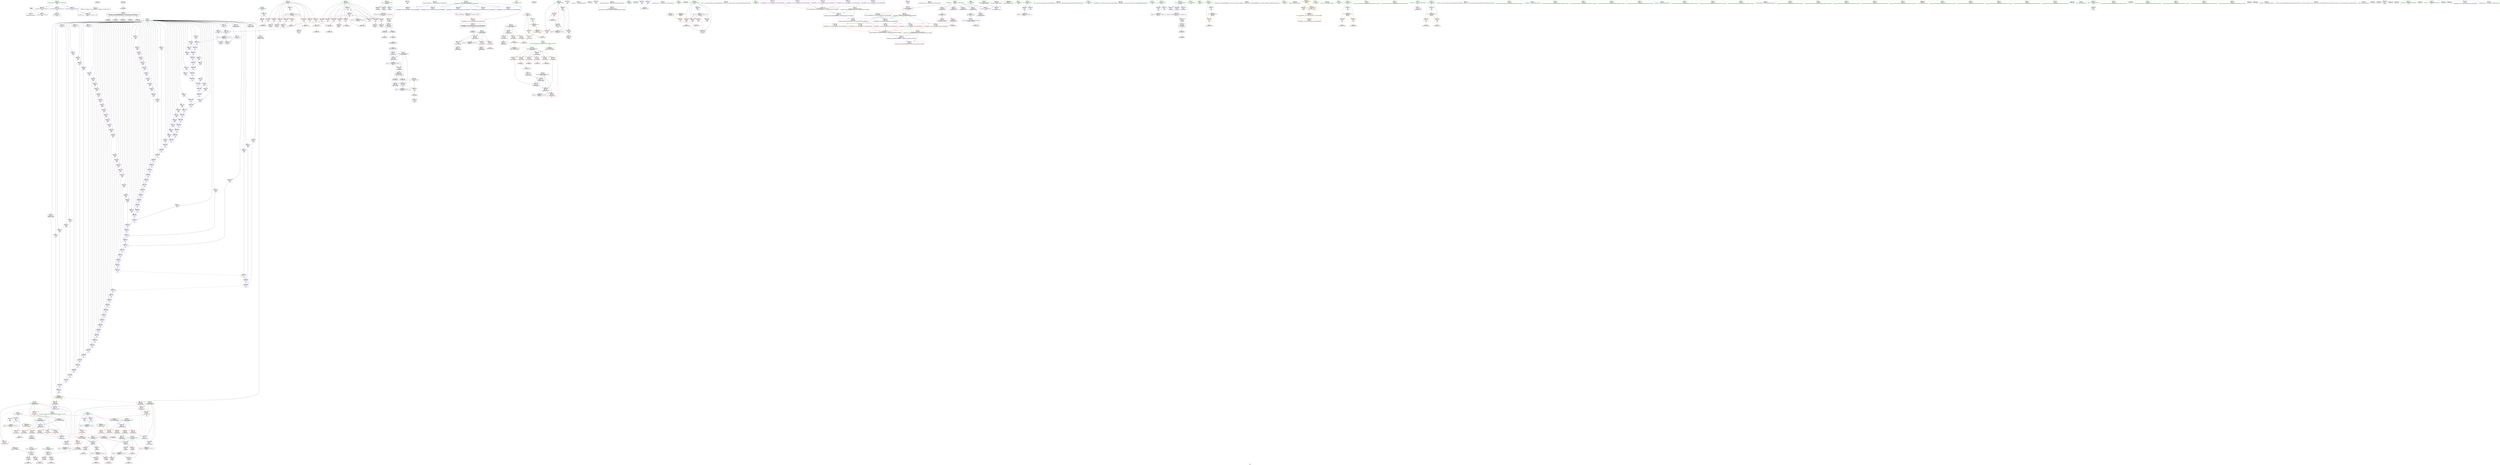 digraph "SVFG" {
	label="SVFG";

	Node0x55dae4022670 [shape=record,color=grey,label="{NodeID: 0\nNullPtr}"];
	Node0x55dae4022670 -> Node0x55dae4055d00[style=solid];
	Node0x55dae4022670 -> Node0x55dae4067760[style=solid];
	Node0x55dae406aa50 [shape=record,color=black,label="{NodeID: 775\n721 = PHI()\n}"];
	Node0x55dae4061e70 [shape=record,color=grey,label="{NodeID: 609\n263 = cmp(260, 9, )\n}"];
	Node0x55dae4061e70 -> Node0x55dae40560a0[style=solid];
	Node0x55dae406f380 [shape=record,color=blue,label="{NodeID: 443\n701\<--215\n\<--\nmain\n}"];
	Node0x55dae406f380 -> Node0x55dae406f450[style=dashed];
	Node0x55dae4064a70 [shape=record,color=red,label="{NodeID: 277\n382\<--357\n\<--ax.addr\n_ZN2B15solveEiiii\n|{<s0>14}}"];
	Node0x55dae4064a70:s0 -> Node0x55dae406b5b0[style=solid,color=red];
	Node0x55dae4056310 [shape=record,color=black,label="{NodeID: 111\n400\<--398\nconv\<--\n_ZN2B15solveEiiii\n}"];
	Node0x55dae4056310 -> Node0x55dae4068cb0[style=solid];
	Node0x55dae405e800 [shape=record,color=blue,label="{NodeID: 388\n582\<--565\n\<--\nmain\n}"];
	Node0x55dae405e800 -> Node0x55dae405e8d0[style=dashed];
	Node0x55dae4059de0 [shape=record,color=purple,label="{NodeID: 222\n781\<--111\n\<--.str.6\nmain\n}"];
	Node0x55dae4035bf0 [shape=record,color=green,label="{NodeID: 56\n135\<--136\n_ZNSt8ios_base4InitC1Ev\<--_ZNSt8ios_base4InitC1Ev_field_insensitive\n}"];
	Node0x55dae4067a00 [shape=record,color=blue,label="{NodeID: 333\n196\<--208\nretval\<--\n_Z5parseRKNSt7__cxx1112basic_stringIcSt11char_traitsIcESaIcEEE\n}"];
	Node0x55dae4067a00 -> Node0x55dae40925d0[style=dashed];
	Node0x55dae405d070 [shape=record,color=purple,label="{NodeID: 167\n605\<--28\n\<--Next\nmain\n}"];
	Node0x55dae405d070 -> Node0x55dae405f020[style=solid];
	Node0x55dae4045260 [shape=record,color=green,label="{NodeID: 1\n7\<--1\n__dso_handle\<--dummyObj\nGlob }"];
	Node0x55dae406ab20 [shape=record,color=black,label="{NodeID: 776\n731 = PHI()\n}"];
	Node0x55dae4061ff0 [shape=record,color=grey,label="{NodeID: 610\n504 = cmp(503, 236, )\n}"];
	Node0x55dae406f450 [shape=record,color=blue,label="{NodeID: 444\n703\<--222\n\<--\nmain\n}"];
	Node0x55dae406f450 -> Node0x55dae406f520[style=dashed];
	Node0x55dae4064b40 [shape=record,color=red,label="{NodeID: 278\n408\<--357\n\<--ax.addr\n_ZN2B15solveEiiii\n}"];
	Node0x55dae4064b40 -> Node0x55dae4068e50[style=solid];
	Node0x55dae40563e0 [shape=record,color=black,label="{NodeID: 112\n404\<--403\nidxprom\<--\n_ZN2B15solveEiiii\n}"];
	Node0x55dae405e8d0 [shape=record,color=blue,label="{NodeID: 389\n584\<--568\n\<--\nmain\n}"];
	Node0x55dae405e8d0 -> Node0x55dae405e9a0[style=dashed];
	Node0x55dae4059eb0 [shape=record,color=purple,label="{NodeID: 223\n775\<--118\n\<--.str.7\nmain\n}"];
	Node0x55dae40565e0 [shape=record,color=green,label="{NodeID: 57\n141\<--142\n__cxa_atexit\<--__cxa_atexit_field_insensitive\n}"];
	Node0x55dae4067ad0 [shape=record,color=blue,label="{NodeID: 334\n196\<--215\nretval\<--\n_Z5parseRKNSt7__cxx1112basic_stringIcSt11char_traitsIcESaIcEEE\n}"];
	Node0x55dae4067ad0 -> Node0x55dae40925d0[style=dashed];
	Node0x55dae405d140 [shape=record,color=purple,label="{NodeID: 168\n607\<--28\n\<--Next\nmain\n}"];
	Node0x55dae405d140 -> Node0x55dae405f0f0[style=solid];
	Node0x55dae4045960 [shape=record,color=green,label="{NodeID: 2\n9\<--1\n\<--dummyObj\nCan only get source location for instruction, argument, global var or function.|{<s0>29|<s1>29}}"];
	Node0x55dae4045960:s0 -> Node0x55dae406b810[style=solid,color=red];
	Node0x55dae4045960:s1 -> Node0x55dae406b960[style=solid,color=red];
	Node0x55dae406abf0 [shape=record,color=black,label="{NodeID: 777\n746 = PHI()\n}"];
	Node0x55dae4062170 [shape=record,color=grey,label="{NodeID: 611\n284 = cmp(283, 285, )\n}"];
	Node0x55dae406f520 [shape=record,color=blue,label="{NodeID: 445\n705\<--229\n\<--\nmain\n}"];
	Node0x55dae406f520 -> Node0x55dae406f5f0[style=dashed];
	Node0x55dae4064c10 [shape=record,color=red,label="{NodeID: 279\n420\<--357\n\<--ax.addr\n_ZN2B15solveEiiii\n}"];
	Node0x55dae4064c10 -> Node0x55dae405a5a0[style=solid];
	Node0x55dae40564b0 [shape=record,color=black,label="{NodeID: 113\n415\<--414\nconv7\<--lnot\n_ZN2B15solveEiiii\n}"];
	Node0x55dae40564b0 -> Node0x55dae4068ff0[style=solid];
	Node0x55dae405e9a0 [shape=record,color=blue,label="{NodeID: 390\n586\<--579\n\<--\nmain\n}"];
	Node0x55dae405e9a0 -> Node0x55dae405ea70[style=dashed];
	Node0x55dae4059f80 [shape=record,color=purple,label="{NodeID: 224\n784\<--118\n\<--.str.7\nmain\n}"];
	Node0x55dae4056670 [shape=record,color=green,label="{NodeID: 58\n140\<--146\n_ZNSt8ios_base4InitD1Ev\<--_ZNSt8ios_base4InitD1Ev_field_insensitive\n}"];
	Node0x55dae4056670 -> Node0x55dae4055ed0[style=solid];
	Node0x55dae4067ba0 [shape=record,color=blue,label="{NodeID: 335\n196\<--222\nretval\<--\n_Z5parseRKNSt7__cxx1112basic_stringIcSt11char_traitsIcESaIcEEE\n}"];
	Node0x55dae4067ba0 -> Node0x55dae40925d0[style=dashed];
	Node0x55dae405d210 [shape=record,color=purple,label="{NodeID: 169\n609\<--28\n\<--Next\nmain\n}"];
	Node0x55dae405d210 -> Node0x55dae405f1c0[style=solid];
	Node0x55dae40459f0 [shape=record,color=green,label="{NodeID: 3\n100\<--1\n.str\<--dummyObj\nGlob }"];
	Node0x55dae406acf0 [shape=record,color=black,label="{NodeID: 778\n751 = PHI()\n}"];
	Node0x55dae40622f0 [shape=record,color=grey,label="{NodeID: 612\n288 = cmp(287, 285, )\n}"];
	Node0x55dae406f5f0 [shape=record,color=blue,label="{NodeID: 446\n707\<--236\n\<--\nmain\n|{<s0>29}}"];
	Node0x55dae406f5f0:s0 -> Node0x55dae409da10[style=dashed,color=red];
	Node0x55dae4064ce0 [shape=record,color=red,label="{NodeID: 280\n387\<--359\n\<--bx.addr\n_ZN2B15solveEiiii\n}"];
	Node0x55dae4064ce0 -> Node0x55dae4061870[style=solid];
	Node0x55dae405a5a0 [shape=record,color=black,label="{NodeID: 114\n421\<--420\nidxprom10\<--\n_ZN2B15solveEiiii\n}"];
	Node0x55dae405ea70 [shape=record,color=blue,label="{NodeID: 391\n588\<--590\n\<--\nmain\n}"];
	Node0x55dae405ea70 -> Node0x55dae405eb40[style=dashed];
	Node0x55dae405a050 [shape=record,color=purple,label="{NodeID: 225\n772\<--120\n\<--.str.8\nmain\n}"];
	Node0x55dae405a050 -> Node0x55dae40755e0[style=solid];
	Node0x55dae4056700 [shape=record,color=green,label="{NodeID: 59\n153\<--154\n__cxx_global_var_init.1\<--__cxx_global_var_init.1_field_insensitive\n}"];
	Node0x55dae4067c70 [shape=record,color=blue,label="{NodeID: 336\n196\<--229\nretval\<--\n_Z5parseRKNSt7__cxx1112basic_stringIcSt11char_traitsIcESaIcEEE\n}"];
	Node0x55dae4067c70 -> Node0x55dae40925d0[style=dashed];
	Node0x55dae405d2e0 [shape=record,color=purple,label="{NodeID: 170\n612\<--28\n\<--Next\nmain\n}"];
	Node0x55dae405d2e0 -> Node0x55dae405f290[style=solid];
	Node0x55dae403cb20 [shape=record,color=green,label="{NodeID: 4\n102\<--1\n.str.2\<--dummyObj\nGlob }"];
	Node0x55dae406adf0 [shape=record,color=black,label="{NodeID: 779\n756 = PHI()\n}"];
	Node0x55dae407ce50 [shape=record,color=grey,label="{NodeID: 613\n375 = cmp(373, 374, )\n}"];
	Node0x55dae406f6c0 [shape=record,color=blue,label="{NodeID: 447\n487\<--208\nkase\<--\nmain\n}"];
	Node0x55dae406f6c0 -> Node0x55dae409a2d0[style=dashed];
	Node0x55dae4064db0 [shape=record,color=red,label="{NodeID: 281\n391\<--359\n\<--bx.addr\n_ZN2B15solveEiiii\n|{<s0>15}}"];
	Node0x55dae4064db0:s0 -> Node0x55dae406b5b0[style=solid,color=red];
	Node0x55dae405a630 [shape=record,color=black,label="{NodeID: 115\n424\<--423\nidxprom12\<--\n_ZN2B15solveEiiii\n}"];
	Node0x55dae405eb40 [shape=record,color=blue,label="{NodeID: 392\n591\<--593\n\<--\nmain\n}"];
	Node0x55dae405eb40 -> Node0x55dae405ec10[style=dashed];
	Node0x55dae405a120 [shape=record,color=purple,label="{NodeID: 226\n773\<--122\n\<--.str.9\nmain\n}"];
	Node0x55dae405a120 -> Node0x55dae40755e0[style=solid];
	Node0x55dae4056790 [shape=record,color=green,label="{NodeID: 60\n161\<--162\n_ZNSt7__cxx1112basic_stringIcSt11char_traitsIcESaIcEEC1Ev\<--_ZNSt7__cxx1112basic_stringIcSt11char_traitsIcESaIcEEC1Ev_field_insensitive\n}"];
	Node0x55dae4067d40 [shape=record,color=blue,label="{NodeID: 337\n196\<--236\nretval\<--\n_Z5parseRKNSt7__cxx1112basic_stringIcSt11char_traitsIcESaIcEEE\n}"];
	Node0x55dae4067d40 -> Node0x55dae40925d0[style=dashed];
	Node0x55dae405d3b0 [shape=record,color=purple,label="{NodeID: 171\n615\<--28\n\<--Next\nmain\n}"];
	Node0x55dae405d3b0 -> Node0x55dae405f360[style=solid];
	Node0x55dae403cbb0 [shape=record,color=green,label="{NodeID: 5\n104\<--1\n.str.3\<--dummyObj\nGlob }"];
	Node0x55dae406aef0 [shape=record,color=black,label="{NodeID: 780\n251 = PHI(202, 211, 218, 225, 232, )\n1st arg _ZSteqIcSt11char_traitsIcESaIcEEbRKNSt7__cxx1112basic_stringIT_T0_T1_EEPKS5_ }"];
	Node0x55dae406aef0 -> Node0x55dae4067ee0[style=solid];
	Node0x55dae407cf90 [shape=record,color=grey,label="{NodeID: 614\n379 = cmp(377, 378, )\n}"];
	Node0x55dae406f790 [shape=record,color=blue,label="{NodeID: 448\n489\<--9\nq31\<--\nmain\n}"];
	Node0x55dae406f790 -> Node0x55dae4066a20[style=dashed];
	Node0x55dae406f790 -> Node0x55dae4066af0[style=dashed];
	Node0x55dae406f790 -> Node0x55dae4066bc0[style=dashed];
	Node0x55dae406f790 -> Node0x55dae406f860[style=dashed];
	Node0x55dae406f790 -> Node0x55dae409a7d0[style=dashed];
	Node0x55dae4064e80 [shape=record,color=red,label="{NodeID: 282\n410\<--359\n\<--bx.addr\n_ZN2B15solveEiiii\n}"];
	Node0x55dae4064e80 -> Node0x55dae4068f20[style=solid];
	Node0x55dae405a700 [shape=record,color=black,label="{NodeID: 116\n433\<--432\nidxprom16\<--\n_ZN2B15solveEiiii\n}"];
	Node0x55dae405ec10 [shape=record,color=blue,label="{NodeID: 393\n594\<--596\n\<--\nmain\n}"];
	Node0x55dae405ec10 -> Node0x55dae405ece0[style=dashed];
	Node0x55dae405a1f0 [shape=record,color=purple,label="{NodeID: 227\n785\<--124\n\<--.str.10\nmain\n}"];
	Node0x55dae4056820 [shape=record,color=green,label="{NodeID: 61\n168\<--169\n__cxx_global_array_dtor\<--__cxx_global_array_dtor_field_insensitive\n}"];
	Node0x55dae4067e10 [shape=record,color=blue,label="{NodeID: 338\n252\<--250\n__lhs.addr\<--__lhs\n_ZSteqIcSt11char_traitsIcESaIcEEbRKNSt7__cxx1112basic_stringIT_T0_T1_EEPKS5_\n}"];
	Node0x55dae4067e10 -> Node0x55dae4063620[style=dashed];
	Node0x55dae405d480 [shape=record,color=purple,label="{NodeID: 172\n617\<--28\n\<--Next\nmain\n}"];
	Node0x55dae405d480 -> Node0x55dae405f430[style=solid];
	Node0x55dae403cc40 [shape=record,color=green,label="{NodeID: 6\n106\<--1\n.str.4\<--dummyObj\nGlob }"];
	Node0x55dae406b460 [shape=record,color=black,label="{NodeID: 781\n305 = PHI(381, 390, )\n0th arg _Z6isSameii }"];
	Node0x55dae406b460 -> Node0x55dae40683c0[style=solid];
	Node0x55dae407d110 [shape=record,color=grey,label="{NodeID: 615\n316 = cmp(315, 317, )\n}"];
	Node0x55dae406f860 [shape=record,color=blue,label="{NodeID: 449\n489\<--736\nq31\<--inc39\nmain\n}"];
	Node0x55dae406f860 -> Node0x55dae4066a20[style=dashed];
	Node0x55dae406f860 -> Node0x55dae4066af0[style=dashed];
	Node0x55dae406f860 -> Node0x55dae4066bc0[style=dashed];
	Node0x55dae406f860 -> Node0x55dae406f860[style=dashed];
	Node0x55dae406f860 -> Node0x55dae409a7d0[style=dashed];
	Node0x55dae4064f50 [shape=record,color=red,label="{NodeID: 283\n432\<--359\n\<--bx.addr\n_ZN2B15solveEiiii\n}"];
	Node0x55dae4064f50 -> Node0x55dae405a700[style=solid];
	Node0x55dae405a7d0 [shape=record,color=black,label="{NodeID: 117\n436\<--435\nidxprom18\<--\n_ZN2B15solveEiiii\n}"];
	Node0x55dae405ece0 [shape=record,color=blue,label="{NodeID: 394\n597\<--317\n\<--\nmain\n}"];
	Node0x55dae405ece0 -> Node0x55dae405edb0[style=dashed];
	Node0x55dae405a2c0 [shape=record,color=purple,label="{NodeID: 228\n811\<--126\nllvm.global_ctors_0\<--llvm.global_ctors\nGlob }"];
	Node0x55dae405a2c0 -> Node0x55dae4067560[style=solid];
	Node0x55dae40568b0 [shape=record,color=green,label="{NodeID: 62\n175\<--176\n.addr\<--.addr_field_insensitive\n__cxx_global_array_dtor\n}"];
	Node0x55dae40568b0 -> Node0x55dae4067860[style=solid];
	Node0x55dae4067ee0 [shape=record,color=blue,label="{NodeID: 339\n254\<--251\n__rhs.addr\<--__rhs\n_ZSteqIcSt11char_traitsIcESaIcEEbRKNSt7__cxx1112basic_stringIT_T0_T1_EEPKS5_\n}"];
	Node0x55dae4067ee0 -> Node0x55dae40636f0[style=dashed];
	Node0x55dae405d550 [shape=record,color=purple,label="{NodeID: 173\n619\<--28\n\<--Next\nmain\n}"];
	Node0x55dae405d550 -> Node0x55dae405f500[style=solid];
	Node0x55dae40538f0 [shape=record,color=green,label="{NodeID: 7\n108\<--1\n.str.5\<--dummyObj\nGlob }"];
	Node0x55dae406b5b0 [shape=record,color=black,label="{NodeID: 782\n306 = PHI(382, 391, )\n1st arg _Z6isSameii }"];
	Node0x55dae406b5b0 -> Node0x55dae4068490[style=solid];
	Node0x55dae406f930 [shape=record,color=blue,label="{NodeID: 450\n23\<--451\nBY\<--\nmain\n}"];
	Node0x55dae406f930 -> Node0x55dae4099dd0[style=dashed];
	Node0x55dae4065020 [shape=record,color=red,label="{NodeID: 284\n423\<--361\n\<--len\n_ZN2B15solveEiiii\n}"];
	Node0x55dae4065020 -> Node0x55dae405a630[style=solid];
	Node0x55dae405a8a0 [shape=record,color=black,label="{NodeID: 118\n346\<--472\n_ZN2B15solveEiiii_ret\<--\n_ZN2B15solveEiiii\n|{<s0>18|<s1>29}}"];
	Node0x55dae405a8a0:s0 -> Node0x55dae40c05b0[style=solid,color=blue];
	Node0x55dae405a8a0:s1 -> Node0x55dae406a370[style=solid,color=blue];
	Node0x55dae405edb0 [shape=record,color=blue,label="{NodeID: 395\n599\<--285\n\<--\nmain\n}"];
	Node0x55dae405edb0 -> Node0x55dae405ee80[style=dashed];
	Node0x55dae405a3c0 [shape=record,color=purple,label="{NodeID: 229\n812\<--126\nllvm.global_ctors_1\<--llvm.global_ctors\nGlob }"];
	Node0x55dae405a3c0 -> Node0x55dae4067660[style=solid];
	Node0x55dae4056940 [shape=record,color=green,label="{NodeID: 63\n184\<--185\n_ZNSt7__cxx1112basic_stringIcSt11char_traitsIcESaIcEED1Ev\<--_ZNSt7__cxx1112basic_stringIcSt11char_traitsIcESaIcEED1Ev_field_insensitive\n}"];
	Node0x55dae4067fb0 [shape=record,color=blue,label="{NodeID: 340\n277\<--273\na.addr\<--a\n_Z7canMeetii\n}"];
	Node0x55dae4067fb0 -> Node0x55dae4063890[style=dashed];
	Node0x55dae4067fb0 -> Node0x55dae4063960[style=dashed];
	Node0x55dae405d620 [shape=record,color=purple,label="{NodeID: 174\n621\<--28\n\<--Next\nmain\n}"];
	Node0x55dae405d620 -> Node0x55dae405f5d0[style=solid];
	Node0x55dae4053980 [shape=record,color=green,label="{NodeID: 8\n110\<--1\nstderr\<--dummyObj\nGlob }"];
	Node0x55dae406b700 [shape=record,color=black,label="{NodeID: 783\n195 = PHI(405, )\n0th arg _Z5parseRKNSt7__cxx1112basic_stringIcSt11char_traitsIcESaIcEEE }"];
	Node0x55dae406b700 -> Node0x55dae4067930[style=solid];
	Node0x55dae406fa00 [shape=record,color=blue,label="{NodeID: 451\n19\<--451\nBX\<--\nmain\n|{|<s1>29}}"];
	Node0x55dae406fa00 -> Node0x55dae40993d0[style=dashed];
	Node0x55dae406fa00:s1 -> Node0x55dae409d150[style=dashed,color=red];
	Node0x55dae40650f0 [shape=record,color=red,label="{NodeID: 285\n435\<--361\n\<--len\n_ZN2B15solveEiiii\n}"];
	Node0x55dae40650f0 -> Node0x55dae405a7d0[style=solid];
	Node0x55dae405a970 [shape=record,color=black,label="{NodeID: 119\n516\<--515\nidxprom\<--\nmain\n}"];
	Node0x55dae405ee80 [shape=record,color=blue,label="{NodeID: 396\n601\<--285\n\<--\nmain\n}"];
	Node0x55dae405ee80 -> Node0x55dae405ef50[style=dashed];
	Node0x55dae405a4c0 [shape=record,color=purple,label="{NodeID: 230\n813\<--126\nllvm.global_ctors_2\<--llvm.global_ctors\nGlob }"];
	Node0x55dae405a4c0 -> Node0x55dae4067760[style=solid];
	Node0x55dae40569d0 [shape=record,color=green,label="{NodeID: 64\n192\<--193\n_Z5parseRKNSt7__cxx1112basic_stringIcSt11char_traitsIcESaIcEEE\<--_Z5parseRKNSt7__cxx1112basic_stringIcSt11char_traitsIcESaIcEEE_field_insensitive\n}"];
	Node0x55dae409da10 [shape=record,color=yellow,style=double,label="{NodeID: 673\n51V_1 = ENCHI(MR_51V_0)\npts\{990000 \}\nFun[_ZN2B15solveEiiii]|{|<s2>18}}"];
	Node0x55dae409da10 -> Node0x55dae40656a0[style=dashed];
	Node0x55dae409da10 -> Node0x55dae4065770[style=dashed];
	Node0x55dae409da10:s2 -> Node0x55dae409da10[style=dashed,color=red];
	Node0x55dae4068080 [shape=record,color=blue,label="{NodeID: 341\n279\<--274\nb.addr\<--b\n_Z7canMeetii\n}"];
	Node0x55dae4068080 -> Node0x55dae4063a30[style=dashed];
	Node0x55dae4068080 -> Node0x55dae4063b00[style=dashed];
	Node0x55dae405d6f0 [shape=record,color=purple,label="{NodeID: 175\n623\<--28\n\<--Next\nmain\n}"];
	Node0x55dae405d6f0 -> Node0x55dae405f6a0[style=solid];
	Node0x55dae4053a10 [shape=record,color=green,label="{NodeID: 9\n111\<--1\n.str.6\<--dummyObj\nGlob }"];
	Node0x55dae406b810 [shape=record,color=black,label="{NodeID: 784\n347 = PHI(465, 9, )\n0th arg _ZN2B15solveEiiii }"];
	Node0x55dae406b810 -> Node0x55dae4068970[style=solid];
	Node0x55dae406fad0 [shape=record,color=blue,label="{NodeID: 452\n21\<--451\nAY\<--\nmain\n}"];
	Node0x55dae406fad0 -> Node0x55dae40998d0[style=dashed];
	Node0x55dae40651c0 [shape=record,color=red,label="{NodeID: 286\n458\<--361\n\<--len\n_ZN2B15solveEiiii\n}"];
	Node0x55dae40651c0 -> Node0x55dae4078100[style=solid];
	Node0x55dae405aa40 [shape=record,color=black,label="{NodeID: 120\n519\<--518\nidxprom6\<--\nmain\n}"];
	Node0x55dae405ef50 [shape=record,color=blue,label="{NodeID: 397\n603\<--568\n\<--\nmain\n}"];
	Node0x55dae405ef50 -> Node0x55dae405f020[style=dashed];
	Node0x55dae4062510 [shape=record,color=purple,label="{NodeID: 231\n159\<--158\narrayctor.next\<--arrayctor.cur\n__cxx_global_var_init.1\n}"];
	Node0x55dae4062510 -> Node0x55dae4076c60[style=solid];
	Node0x55dae4062510 -> Node0x55dae4078d00[style=solid];
	Node0x55dae4056ad0 [shape=record,color=green,label="{NodeID: 65\n196\<--197\nretval\<--retval_field_insensitive\n_Z5parseRKNSt7__cxx1112basic_stringIcSt11char_traitsIcESaIcEEE\n}"];
	Node0x55dae4056ad0 -> Node0x55dae4063140[style=solid];
	Node0x55dae4056ad0 -> Node0x55dae4067a00[style=solid];
	Node0x55dae4056ad0 -> Node0x55dae4067ad0[style=solid];
	Node0x55dae4056ad0 -> Node0x55dae4067ba0[style=solid];
	Node0x55dae4056ad0 -> Node0x55dae4067c70[style=solid];
	Node0x55dae4056ad0 -> Node0x55dae4067d40[style=solid];
	Node0x55dae4068150 [shape=record,color=blue,label="{NodeID: 342\n275\<--9\nretval\<--\n_Z7canMeetii\n}"];
	Node0x55dae4068150 -> Node0x55dae40989d0[style=dashed];
	Node0x55dae405d7c0 [shape=record,color=purple,label="{NodeID: 176\n626\<--28\n\<--Next\nmain\n}"];
	Node0x55dae405d7c0 -> Node0x55dae405f770[style=solid];
	Node0x55dae4053aa0 [shape=record,color=green,label="{NodeID: 10\n117\<--1\n_ZSt3cin\<--dummyObj\nGlob }"];
	Node0x55dae406b960 [shape=record,color=black,label="{NodeID: 785\n348 = PHI(466, 9, )\n1st arg _ZN2B15solveEiiii }"];
	Node0x55dae406b960 -> Node0x55dae4068a40[style=solid];
	Node0x55dae406fba0 [shape=record,color=blue,label="{NodeID: 453\n17\<--451\nAX\<--\nmain\n|{|<s1>29}}"];
	Node0x55dae406fba0 -> Node0x55dae4098ed0[style=dashed];
	Node0x55dae406fba0:s1 -> Node0x55dae409d070[style=dashed,color=red];
	Node0x55dae4065290 [shape=record,color=red,label="{NodeID: 287\n442\<--363\n\<--ax2\n_ZN2B15solveEiiii\n|{<s0>17}}"];
	Node0x55dae4065290:s0 -> Node0x55dae406bd50[style=solid,color=red];
	Node0x55dae405ab10 [shape=record,color=black,label="{NodeID: 121\n529\<--528\nidxprom11\<--\nmain\n}"];
	Node0x55dae405f020 [shape=record,color=blue,label="{NodeID: 398\n605\<--579\n\<--\nmain\n}"];
	Node0x55dae405f020 -> Node0x55dae405f0f0[style=dashed];
	Node0x55dae40625e0 [shape=record,color=purple,label="{NodeID: 232\n182\<--181\narraydestroy.element\<--arraydestroy.elementPast\n__cxx_global_array_dtor\n}"];
	Node0x55dae40625e0 -> Node0x55dae40766c0[style=solid];
	Node0x55dae40625e0 -> Node0x55dae40604f0[style=solid];
	Node0x55dae4056ba0 [shape=record,color=green,label="{NodeID: 66\n198\<--199\nstr.addr\<--str.addr_field_insensitive\n_Z5parseRKNSt7__cxx1112basic_stringIcSt11char_traitsIcESaIcEEE\n}"];
	Node0x55dae4056ba0 -> Node0x55dae4063210[style=solid];
	Node0x55dae4056ba0 -> Node0x55dae40632e0[style=solid];
	Node0x55dae4056ba0 -> Node0x55dae40633b0[style=solid];
	Node0x55dae4056ba0 -> Node0x55dae4063480[style=solid];
	Node0x55dae4056ba0 -> Node0x55dae4063550[style=solid];
	Node0x55dae4056ba0 -> Node0x55dae4067930[style=solid];
	Node0x55dae4068220 [shape=record,color=blue,label="{NodeID: 343\n275\<--208\nretval\<--\n_Z7canMeetii\n}"];
	Node0x55dae4068220 -> Node0x55dae40989d0[style=dashed];
	Node0x55dae405d890 [shape=record,color=purple,label="{NodeID: 177\n629\<--28\n\<--Next\nmain\n}"];
	Node0x55dae405d890 -> Node0x55dae405f840[style=solid];
	Node0x55dae4053b30 [shape=record,color=green,label="{NodeID: 11\n118\<--1\n.str.7\<--dummyObj\nGlob }"];
	Node0x55dae406bab0 [shape=record,color=black,label="{NodeID: 786\n349 = PHI(467, 451, )\n2nd arg _ZN2B15solveEiiii }"];
	Node0x55dae406bab0 -> Node0x55dae4068b10[style=solid];
	Node0x55dae4092100 [shape=record,color=black,label="{NodeID: 620\nMR_20V_3 = PHI(MR_20V_5, MR_20V_2, MR_20V_4, )\npts\{308 \}\n}"];
	Node0x55dae4092100 -> Node0x55dae4063bd0[style=dashed];
	Node0x55dae406fc70 [shape=record,color=blue,label="{NodeID: 454\n491\<--766\nres\<--call59\nmain\n}"];
	Node0x55dae406fc70 -> Node0x55dae4066c90[style=dashed];
	Node0x55dae406fc70 -> Node0x55dae409acd0[style=dashed];
	Node0x55dae4065360 [shape=record,color=red,label="{NodeID: 288\n467\<--363\n\<--ax2\n_ZN2B15solveEiiii\n|{<s0>18}}"];
	Node0x55dae4065360:s0 -> Node0x55dae406bab0[style=solid,color=red];
	Node0x55dae405abe0 [shape=record,color=black,label="{NodeID: 122\n532\<--531\nidxprom13\<--\nmain\n}"];
	Node0x55dae405f0f0 [shape=record,color=blue,label="{NodeID: 399\n607\<--590\n\<--\nmain\n}"];
	Node0x55dae405f0f0 -> Node0x55dae405f1c0[style=dashed];
	Node0x55dae40626b0 [shape=record,color=red,label="{NodeID: 233\n763\<--8\n\<--U\nmain\n}"];
	Node0x55dae40626b0 -> Node0x55dae4060af0[style=solid];
	Node0x55dae4056c70 [shape=record,color=green,label="{NodeID: 67\n204\<--205\n_ZSteqIcSt11char_traitsIcESaIcEEbRKNSt7__cxx1112basic_stringIT_T0_T1_EEPKS5_\<--_ZSteqIcSt11char_traitsIcESaIcEEbRKNSt7__cxx1112basic_stringIT_T0_T1_EEPKS5__field_insensitive\n}"];
	Node0x55dae40682f0 [shape=record,color=blue,label="{NodeID: 344\n275\<--9\nretval\<--\n_Z7canMeetii\n}"];
	Node0x55dae40682f0 -> Node0x55dae40989d0[style=dashed];
	Node0x55dae405d960 [shape=record,color=purple,label="{NodeID: 178\n632\<--28\n\<--Next\nmain\n}"];
	Node0x55dae405d960 -> Node0x55dae405f910[style=solid];
	Node0x55dae4053bc0 [shape=record,color=green,label="{NodeID: 12\n120\<--1\n.str.8\<--dummyObj\nGlob }"];
	Node0x55dae406bc00 [shape=record,color=black,label="{NodeID: 787\n350 = PHI(468, 451, )\n3rd arg _ZN2B15solveEiiii }"];
	Node0x55dae406bc00 -> Node0x55dae4068be0[style=solid];
	Node0x55dae40925d0 [shape=record,color=black,label="{NodeID: 621\nMR_6V_3 = PHI(MR_6V_7, MR_6V_5, MR_6V_2, MR_6V_6, MR_6V_4, )\npts\{197 \}\n}"];
	Node0x55dae40925d0 -> Node0x55dae4063140[style=dashed];
	Node0x55dae406fd40 [shape=record,color=blue,label="{NodeID: 455\n487\<--790\nkase\<--inc66\nmain\n}"];
	Node0x55dae406fd40 -> Node0x55dae409a2d0[style=dashed];
	Node0x55dae4065430 [shape=record,color=red,label="{NodeID: 289\n443\<--365\n\<--bx2\n_ZN2B15solveEiiii\n|{<s0>17}}"];
	Node0x55dae4065430:s0 -> Node0x55dae406be60[style=solid,color=red];
	Node0x55dae405acb0 [shape=record,color=black,label="{NodeID: 123\n537\<--536\nidxprom16\<--\nmain\n}"];
	Node0x55dae405f1c0 [shape=record,color=blue,label="{NodeID: 400\n609\<--611\n\<--\nmain\n}"];
	Node0x55dae405f1c0 -> Node0x55dae405f290[style=dashed];
	Node0x55dae4062780 [shape=record,color=red,label="{NodeID: 234\n374\<--11\n\<--N\n_ZN2B15solveEiiii\n}"];
	Node0x55dae4062780 -> Node0x55dae407ce50[style=solid];
	Node0x55dae4056d70 [shape=record,color=green,label="{NodeID: 68\n241\<--242\nfprintf\<--fprintf_field_insensitive\n}"];
	Node0x55dae409ddc0 [shape=record,color=yellow,style=double,label="{NodeID: 677\n4V_1 = ENCHI(MR_4V_0)\npts\{1 \}\nFun[main]|{|<s1>29}}"];
	Node0x55dae409ddc0 -> Node0x55dae4063070[style=dashed];
	Node0x55dae409ddc0:s1 -> Node0x55dae409ce80[style=dashed,color=red];
	Node0x55dae40683c0 [shape=record,color=blue,label="{NodeID: 345\n309\<--305\na.addr\<--a\n_Z6isSameii\n}"];
	Node0x55dae40683c0 -> Node0x55dae4063ca0[style=dashed];
	Node0x55dae40683c0 -> Node0x55dae4068560[style=dashed];
	Node0x55dae40683c0 -> Node0x55dae4094dd0[style=dashed];
	Node0x55dae405da30 [shape=record,color=purple,label="{NodeID: 179\n634\<--28\n\<--Next\nmain\n}"];
	Node0x55dae405da30 -> Node0x55dae405f9e0[style=solid];
	Node0x55dae4053c50 [shape=record,color=green,label="{NodeID: 13\n122\<--1\n.str.9\<--dummyObj\nGlob }"];
	Node0x55dae406bd50 [shape=record,color=black,label="{NodeID: 788\n273 = PHI(442, )\n0th arg _Z7canMeetii }"];
	Node0x55dae406bd50 -> Node0x55dae4067fb0[style=solid];
	Node0x55dae4092ad0 [shape=record,color=black,label="{NodeID: 622\nMR_33V_3 = PHI(MR_33V_4, MR_33V_2, )\npts\{352 \}\n}"];
	Node0x55dae4092ad0 -> Node0x55dae4064180[style=dashed];
	Node0x55dae4065500 [shape=record,color=red,label="{NodeID: 290\n468\<--365\n\<--bx2\n_ZN2B15solveEiiii\n|{<s0>18}}"];
	Node0x55dae4065500:s0 -> Node0x55dae406bc00[style=solid,color=red];
	Node0x55dae405ad80 [shape=record,color=black,label="{NodeID: 124\n540\<--539\nidxprom18\<--\nmain\n}"];
	Node0x55dae405f290 [shape=record,color=blue,label="{NodeID: 401\n612\<--614\n\<--\nmain\n}"];
	Node0x55dae405f290 -> Node0x55dae405f360[style=dashed];
	Node0x55dae4062850 [shape=record,color=red,label="{NodeID: 235\n725\<--11\n\<--N\nmain\n}"];
	Node0x55dae4062850 -> Node0x55dae4077f80[style=solid];
	Node0x55dae4056e70 [shape=record,color=green,label="{NodeID: 69\n244\<--245\nllvm.trap\<--llvm.trap_field_insensitive\n}"];
	Node0x55dae409ded0 [shape=record,color=yellow,style=double,label="{NodeID: 678\n54V_1 = ENCHI(MR_54V_0)\npts\{10 \}\nFun[main]}"];
	Node0x55dae409ded0 -> Node0x55dae40626b0[style=dashed];
	Node0x55dae4068490 [shape=record,color=blue,label="{NodeID: 346\n311\<--306\nb.addr\<--b\n_Z6isSameii\n}"];
	Node0x55dae4068490 -> Node0x55dae4063f10[style=dashed];
	Node0x55dae4068490 -> Node0x55dae4068630[style=dashed];
	Node0x55dae4068490 -> Node0x55dae40975d0[style=dashed];
	Node0x55dae405db00 [shape=record,color=purple,label="{NodeID: 180\n636\<--28\n\<--Next\nmain\n}"];
	Node0x55dae405db00 -> Node0x55dae405fab0[style=solid];
	Node0x55dae4053ce0 [shape=record,color=green,label="{NodeID: 14\n124\<--1\n.str.10\<--dummyObj\nGlob }"];
	Node0x55dae406be60 [shape=record,color=black,label="{NodeID: 789\n274 = PHI(443, )\n1st arg _Z7canMeetii }"];
	Node0x55dae406be60 -> Node0x55dae4068080[style=solid];
	Node0x55dae4092fd0 [shape=record,color=black,label="{NodeID: 623\nMR_43V_2 = PHI(MR_43V_3, MR_43V_1, )\npts\{362 \}\n}"];
	Node0x55dae40655d0 [shape=record,color=red,label="{NodeID: 291\n466\<--367\n\<--nextTurn\n_ZN2B15solveEiiii\n|{<s0>18}}"];
	Node0x55dae40655d0:s0 -> Node0x55dae406b960[style=solid,color=red];
	Node0x55dae405ae50 [shape=record,color=black,label="{NodeID: 125\n729\<--728\nidxprom35\<--\nmain\n}"];
	Node0x55dae40755e0 [shape=record,color=black,label="{NodeID: 568\n774 = PHI(772, 773, )\n}"];
	Node0x55dae405f360 [shape=record,color=blue,label="{NodeID: 402\n615\<--579\n\<--\nmain\n}"];
	Node0x55dae405f360 -> Node0x55dae405f430[style=dashed];
	Node0x55dae4062920 [shape=record,color=red,label="{NodeID: 236\n743\<--13\n\<--A\nmain\n}"];
	Node0x55dae4062920 -> Node0x55dae4078700[style=solid];
	Node0x55dae4056f70 [shape=record,color=green,label="{NodeID: 70\n252\<--253\n__lhs.addr\<--__lhs.addr_field_insensitive\n_ZSteqIcSt11char_traitsIcESaIcEEbRKNSt7__cxx1112basic_stringIT_T0_T1_EEPKS5_\n}"];
	Node0x55dae4056f70 -> Node0x55dae4063620[style=solid];
	Node0x55dae4056f70 -> Node0x55dae4067e10[style=solid];
	Node0x55dae409dfb0 [shape=record,color=yellow,style=double,label="{NodeID: 679\n27V_1 = ENCHI(MR_27V_0)\npts\{12 \}\nFun[main]|{|<s1>29}}"];
	Node0x55dae409dfb0 -> Node0x55dae4062850[style=dashed];
	Node0x55dae409dfb0:s1 -> Node0x55dae409cf90[style=dashed,color=red];
	Node0x55dae4068560 [shape=record,color=blue,label="{NodeID: 347\n309\<--9\na.addr\<--\n_Z6isSameii\n}"];
	Node0x55dae4068560 -> Node0x55dae4094dd0[style=dashed];
	Node0x55dae405dbd0 [shape=record,color=purple,label="{NodeID: 181\n638\<--28\n\<--Next\nmain\n}"];
	Node0x55dae405dbd0 -> Node0x55dae405fb80[style=solid];
	Node0x55dae4053d70 [shape=record,color=green,label="{NodeID: 15\n127\<--1\n\<--dummyObj\nCan only get source location for instruction, argument, global var or function.}"];
	Node0x55dae40934d0 [shape=record,color=black,label="{NodeID: 624\nMR_45V_2 = PHI(MR_45V_8, MR_45V_1, )\npts\{364 \}\n}"];
	Node0x55dae40656a0 [shape=record,color=red,label="{NodeID: 292\n426\<--425\n\<--arrayidx13\n_ZN2B15solveEiiii\n}"];
	Node0x55dae40656a0 -> Node0x55dae40690c0[style=solid];
	Node0x55dae405af20 [shape=record,color=black,label="{NodeID: 126\n771\<--770\n\<--tobool\nmain\n}"];
	Node0x55dae4075b80 [shape=record,color=black,label="{NodeID: 569\n395 = PHI(396, 393, )\n}"];
	Node0x55dae4075b80 -> Node0x55dae4076120[style=solid];
	Node0x55dae405f430 [shape=record,color=blue,label="{NodeID: 403\n617\<--590\n\<--\nmain\n}"];
	Node0x55dae405f430 -> Node0x55dae405f500[style=dashed];
	Node0x55dae40629f0 [shape=record,color=red,label="{NodeID: 237\n748\<--13\n\<--A\nmain\n}"];
	Node0x55dae40629f0 -> Node0x55dae4078880[style=solid];
	Node0x55dae4057040 [shape=record,color=green,label="{NodeID: 71\n254\<--255\n__rhs.addr\<--__rhs.addr_field_insensitive\n_ZSteqIcSt11char_traitsIcESaIcEEbRKNSt7__cxx1112basic_stringIT_T0_T1_EEPKS5_\n}"];
	Node0x55dae4057040 -> Node0x55dae40636f0[style=solid];
	Node0x55dae4057040 -> Node0x55dae4067ee0[style=solid];
	Node0x55dae409e090 [shape=record,color=yellow,style=double,label="{NodeID: 680\n57V_1 = ENCHI(MR_57V_0)\npts\{14 \}\nFun[main]}"];
	Node0x55dae409e090 -> Node0x55dae4062920[style=dashed];
	Node0x55dae409e090 -> Node0x55dae40629f0[style=dashed];
	Node0x55dae4068630 [shape=record,color=blue,label="{NodeID: 348\n311\<--9\nb.addr\<--\n_Z6isSameii\n}"];
	Node0x55dae4068630 -> Node0x55dae40975d0[style=dashed];
	Node0x55dae405dca0 [shape=record,color=purple,label="{NodeID: 182\n640\<--28\n\<--Next\nmain\n}"];
	Node0x55dae405dca0 -> Node0x55dae405fc50[style=solid];
	Node0x55dae4053e00 [shape=record,color=green,label="{NodeID: 16\n208\<--1\n\<--dummyObj\nCan only get source location for instruction, argument, global var or function.}"];
	Node0x55dae40939d0 [shape=record,color=black,label="{NodeID: 625\nMR_47V_2 = PHI(MR_47V_7, MR_47V_1, )\npts\{366 \}\n}"];
	Node0x55dae4065770 [shape=record,color=red,label="{NodeID: 293\n438\<--437\n\<--arrayidx19\n_ZN2B15solveEiiii\n}"];
	Node0x55dae4065770 -> Node0x55dae4069190[style=solid];
	Node0x55dae405aff0 [shape=record,color=purple,label="{NodeID: 127\n137\<--4\n\<--_ZStL8__ioinit\n__cxx_global_var_init\n}"];
	Node0x55dae4076120 [shape=record,color=black,label="{NodeID: 570\n398 = PHI(399, 395, )\n}"];
	Node0x55dae4076120 -> Node0x55dae4056310[style=solid];
	Node0x55dae405f500 [shape=record,color=blue,label="{NodeID: 404\n619\<--611\n\<--\nmain\n}"];
	Node0x55dae405f500 -> Node0x55dae405f5d0[style=dashed];
	Node0x55dae4062ac0 [shape=record,color=red,label="{NodeID: 238\n753\<--15\n\<--B\nmain\n}"];
	Node0x55dae4062ac0 -> Node0x55dae4078a00[style=solid];
	Node0x55dae4057110 [shape=record,color=green,label="{NodeID: 72\n261\<--262\n_ZNKSt7__cxx1112basic_stringIcSt11char_traitsIcESaIcEE7compareEPKc\<--_ZNKSt7__cxx1112basic_stringIcSt11char_traitsIcESaIcEE7compareEPKc_field_insensitive\n}"];
	Node0x55dae409e170 [shape=record,color=yellow,style=double,label="{NodeID: 681\n59V_1 = ENCHI(MR_59V_0)\npts\{16 \}\nFun[main]}"];
	Node0x55dae409e170 -> Node0x55dae4062ac0[style=dashed];
	Node0x55dae409e170 -> Node0x55dae4062b90[style=dashed];
	Node0x55dae4068700 [shape=record,color=blue,label="{NodeID: 349\n307\<--208\nretval\<--\n_Z6isSameii\n}"];
	Node0x55dae4068700 -> Node0x55dae4092100[style=dashed];
	Node0x55dae405dd70 [shape=record,color=purple,label="{NodeID: 183\n642\<--28\n\<--Next\nmain\n}"];
	Node0x55dae405dd70 -> Node0x55dae405fd20[style=solid];
	Node0x55dae4053e90 [shape=record,color=green,label="{NodeID: 17\n215\<--1\n\<--dummyObj\nCan only get source location for instruction, argument, global var or function.}"];
	Node0x55dae4093ed0 [shape=record,color=black,label="{NodeID: 626\nMR_49V_2 = PHI(MR_49V_7, MR_49V_1, )\npts\{368 \}\n}"];
	Node0x55dae4065840 [shape=record,color=red,label="{NodeID: 294\n498\<--479\n\<--G\nmain\n}"];
	Node0x55dae4065840 -> Node0x55dae4061cf0[style=solid];
	Node0x55dae405b0c0 [shape=record,color=purple,label="{NodeID: 128\n156\<--25\n\<--_Z4DataB5cxx11\n__cxx_global_var_init.1\n}"];
	Node0x55dae405b0c0 -> Node0x55dae4076c60[style=solid];
	Node0x55dae40766c0 [shape=record,color=black,label="{NodeID: 571\n181 = PHI(179, 182, )\n}"];
	Node0x55dae40766c0 -> Node0x55dae40625e0[style=solid];
	Node0x55dae405f5d0 [shape=record,color=blue,label="{NodeID: 405\n621\<--614\n\<--\nmain\n}"];
	Node0x55dae405f5d0 -> Node0x55dae405f6a0[style=dashed];
	Node0x55dae4062b90 [shape=record,color=red,label="{NodeID: 239\n758\<--15\n\<--B\nmain\n}"];
	Node0x55dae4062b90 -> Node0x55dae4078400[style=solid];
	Node0x55dae4057210 [shape=record,color=green,label="{NodeID: 73\n270\<--271\n_Z7canMeetii\<--_Z7canMeetii_field_insensitive\n}"];
	Node0x55dae40687d0 [shape=record,color=blue,label="{NodeID: 350\n307\<--208\nretval\<--\n_Z6isSameii\n}"];
	Node0x55dae40687d0 -> Node0x55dae4092100[style=dashed];
	Node0x55dae405de40 [shape=record,color=purple,label="{NodeID: 184\n644\<--28\n\<--Next\nmain\n}"];
	Node0x55dae405de40 -> Node0x55dae405fdf0[style=solid];
	Node0x55dae4053f20 [shape=record,color=green,label="{NodeID: 18\n222\<--1\n\<--dummyObj\nCan only get source location for instruction, argument, global var or function.}"];
	Node0x55dae4065910 [shape=record,color=red,label="{NodeID: 295\n497\<--481\n\<--q\nmain\n}"];
	Node0x55dae4065910 -> Node0x55dae4061cf0[style=solid];
	Node0x55dae405b190 [shape=record,color=purple,label="{NodeID: 129\n163\<--25\n\<--_Z4DataB5cxx11\n__cxx_global_var_init.1\n}"];
	Node0x55dae4076c60 [shape=record,color=black,label="{NodeID: 572\n158 = PHI(156, 159, )\n}"];
	Node0x55dae4076c60 -> Node0x55dae4062510[style=solid];
	Node0x55dae405f6a0 [shape=record,color=blue,label="{NodeID: 406\n623\<--625\n\<--\nmain\n}"];
	Node0x55dae405f6a0 -> Node0x55dae405f770[style=dashed];
	Node0x55dae4062c60 [shape=record,color=red,label="{NodeID: 240\n377\<--17\n\<--AX\n_ZN2B15solveEiiii\n}"];
	Node0x55dae4062c60 -> Node0x55dae407cf90[style=solid];
	Node0x55dae4057310 [shape=record,color=green,label="{NodeID: 74\n275\<--276\nretval\<--retval_field_insensitive\n_Z7canMeetii\n}"];
	Node0x55dae4057310 -> Node0x55dae40637c0[style=solid];
	Node0x55dae4057310 -> Node0x55dae4068150[style=solid];
	Node0x55dae4057310 -> Node0x55dae4068220[style=solid];
	Node0x55dae4057310 -> Node0x55dae40682f0[style=solid];
	Node0x55dae40688a0 [shape=record,color=blue,label="{NodeID: 351\n307\<--9\nretval\<--\n_Z6isSameii\n}"];
	Node0x55dae40688a0 -> Node0x55dae4092100[style=dashed];
	Node0x55dae405df10 [shape=record,color=purple,label="{NodeID: 185\n646\<--28\n\<--Next\nmain\n}"];
	Node0x55dae405df10 -> Node0x55dae405fec0[style=solid];
	Node0x55dae4053fb0 [shape=record,color=green,label="{NodeID: 19\n229\<--1\n\<--dummyObj\nCan only get source location for instruction, argument, global var or function.}"];
	Node0x55dae40659e0 [shape=record,color=red,label="{NodeID: 296\n506\<--481\n\<--q\nmain\n}"];
	Node0x55dae40659e0 -> Node0x55dae4077680[style=solid];
	Node0x55dae405b260 [shape=record,color=purple,label="{NodeID: 130\n164\<--25\n\<--_Z4DataB5cxx11\n__cxx_global_var_init.1\n}"];
	Node0x55dae405b260 -> Node0x55dae4078d00[style=solid];
	Node0x55dae4077200 [shape=record,color=grey,label="{NodeID: 573\n736 = Binary(735, 208, )\n}"];
	Node0x55dae4077200 -> Node0x55dae406f860[style=solid];
	Node0x55dae405f770 [shape=record,color=blue,label="{NodeID: 407\n626\<--628\n\<--\nmain\n}"];
	Node0x55dae405f770 -> Node0x55dae405f840[style=dashed];
	Node0x55dae4062d30 [shape=record,color=red,label="{NodeID: 241\n381\<--17\n\<--AX\n_ZN2B15solveEiiii\n|{<s0>14}}"];
	Node0x55dae4062d30:s0 -> Node0x55dae406b460[style=solid,color=red];
	Node0x55dae40573e0 [shape=record,color=green,label="{NodeID: 75\n277\<--278\na.addr\<--a.addr_field_insensitive\n_Z7canMeetii\n}"];
	Node0x55dae40573e0 -> Node0x55dae4063890[style=solid];
	Node0x55dae40573e0 -> Node0x55dae4063960[style=solid];
	Node0x55dae40573e0 -> Node0x55dae4067fb0[style=solid];
	Node0x55dae4068970 [shape=record,color=blue,label="{NodeID: 352\n353\<--347\nn.addr\<--n\n_ZN2B15solveEiiii\n}"];
	Node0x55dae4068970 -> Node0x55dae4064250[style=dashed];
	Node0x55dae4068970 -> Node0x55dae4064320[style=dashed];
	Node0x55dae4068970 -> Node0x55dae40643f0[style=dashed];
	Node0x55dae405dfe0 [shape=record,color=purple,label="{NodeID: 186\n648\<--28\n\<--Next\nmain\n}"];
	Node0x55dae405dfe0 -> Node0x55dae405ff90[style=solid];
	Node0x55dae4054040 [shape=record,color=green,label="{NodeID: 20\n236\<--1\n\<--dummyObj\nCan only get source location for instruction, argument, global var or function.}"];
	Node0x55dae4094dd0 [shape=record,color=black,label="{NodeID: 629\nMR_22V_4 = PHI(MR_22V_3, MR_22V_2, )\npts\{310 \}\n}"];
	Node0x55dae4094dd0 -> Node0x55dae4063d70[style=dashed];
	Node0x55dae4094dd0 -> Node0x55dae4063e40[style=dashed];
	Node0x55dae4065ab0 [shape=record,color=red,label="{NodeID: 297\n512\<--481\n\<--q\nmain\n}"];
	Node0x55dae4065ab0 -> Node0x55dae4077800[style=solid];
	Node0x55dae405b330 [shape=record,color=purple,label="{NodeID: 131\n178\<--25\n\<--_Z4DataB5cxx11\n__cxx_global_array_dtor\n}"];
	Node0x55dae4077380 [shape=record,color=grey,label="{NodeID: 574\n790 = Binary(789, 208, )\n}"];
	Node0x55dae4077380 -> Node0x55dae406fd40[style=solid];
	Node0x55dae405f840 [shape=record,color=blue,label="{NodeID: 408\n629\<--631\n\<--\nmain\n}"];
	Node0x55dae405f840 -> Node0x55dae405f910[style=dashed];
	Node0x55dae4062e00 [shape=record,color=red,label="{NodeID: 242\n386\<--19\n\<--BX\n_ZN2B15solveEiiii\n}"];
	Node0x55dae4062e00 -> Node0x55dae4061870[style=solid];
	Node0x55dae40574b0 [shape=record,color=green,label="{NodeID: 76\n279\<--280\nb.addr\<--b.addr_field_insensitive\n_Z7canMeetii\n}"];
	Node0x55dae40574b0 -> Node0x55dae4063a30[style=solid];
	Node0x55dae40574b0 -> Node0x55dae4063b00[style=solid];
	Node0x55dae40574b0 -> Node0x55dae4068080[style=solid];
	Node0x55dae4068a40 [shape=record,color=blue,label="{NodeID: 353\n355\<--348\nt.addr\<--t\n_ZN2B15solveEiiii\n}"];
	Node0x55dae4068a40 -> Node0x55dae40644c0[style=dashed];
	Node0x55dae4068a40 -> Node0x55dae4064590[style=dashed];
	Node0x55dae4068a40 -> Node0x55dae4064660[style=dashed];
	Node0x55dae4068a40 -> Node0x55dae4064730[style=dashed];
	Node0x55dae4068a40 -> Node0x55dae4064800[style=dashed];
	Node0x55dae4068a40 -> Node0x55dae40648d0[style=dashed];
	Node0x55dae405e0b0 [shape=record,color=purple,label="{NodeID: 187\n650\<--28\n\<--Next\nmain\n}"];
	Node0x55dae405e0b0 -> Node0x55dae4060060[style=solid];
	Node0x55dae40540d0 [shape=record,color=green,label="{NodeID: 21\n285\<--1\n\<--dummyObj\nCan only get source location for instruction, argument, global var or function.}"];
	Node0x55dae4065b80 [shape=record,color=red,label="{NodeID: 298\n515\<--481\n\<--q\nmain\n}"];
	Node0x55dae4065b80 -> Node0x55dae405a970[style=solid];
	Node0x55dae405b400 [shape=record,color=purple,label="{NodeID: 132\n179\<--25\n\<--_Z4DataB5cxx11\n__cxx_global_array_dtor\n}"];
	Node0x55dae405b400 -> Node0x55dae40766c0[style=solid];
	Node0x55dae4077500 [shape=record,color=grey,label="{NodeID: 575\n414 = Binary(413, 396, )\n}"];
	Node0x55dae4077500 -> Node0x55dae40564b0[style=solid];
	Node0x55dae405f910 [shape=record,color=blue,label="{NodeID: 409\n632\<--562\n\<--\nmain\n}"];
	Node0x55dae405f910 -> Node0x55dae405f9e0[style=dashed];
	Node0x55dae4062ed0 [shape=record,color=red,label="{NodeID: 243\n390\<--19\n\<--BX\n_ZN2B15solveEiiii\n|{<s0>15}}"];
	Node0x55dae4062ed0:s0 -> Node0x55dae406b460[style=solid,color=red];
	Node0x55dae4057580 [shape=record,color=green,label="{NodeID: 77\n302\<--303\n_Z6isSameii\<--_Z6isSameii_field_insensitive\n}"];
	Node0x55dae4068b10 [shape=record,color=blue,label="{NodeID: 354\n357\<--349\nax.addr\<--ax\n_ZN2B15solveEiiii\n}"];
	Node0x55dae4068b10 -> Node0x55dae40649a0[style=dashed];
	Node0x55dae4068b10 -> Node0x55dae4064a70[style=dashed];
	Node0x55dae4068b10 -> Node0x55dae4064b40[style=dashed];
	Node0x55dae4068b10 -> Node0x55dae4064c10[style=dashed];
	Node0x55dae405e180 [shape=record,color=purple,label="{NodeID: 188\n652\<--28\n\<--Next\nmain\n}"];
	Node0x55dae405e180 -> Node0x55dae4060130[style=solid];
	Node0x55dae4054160 [shape=record,color=green,label="{NodeID: 22\n317\<--1\n\<--dummyObj\nCan only get source location for instruction, argument, global var or function.}"];
	Node0x55dae40957d0 [shape=record,color=black,label="{NodeID: 631\nMR_71V_3 = PHI(MR_71V_4, MR_71V_2, )\npts\{482 \}\n}"];
	Node0x55dae40957d0 -> Node0x55dae4065910[style=dashed];
	Node0x55dae40957d0 -> Node0x55dae40659e0[style=dashed];
	Node0x55dae40957d0 -> Node0x55dae4065ab0[style=dashed];
	Node0x55dae40957d0 -> Node0x55dae4065b80[style=dashed];
	Node0x55dae40957d0 -> Node0x55dae4065c50[style=dashed];
	Node0x55dae40957d0 -> Node0x55dae4065d20[style=dashed];
	Node0x55dae40957d0 -> Node0x55dae4065df0[style=dashed];
	Node0x55dae40957d0 -> Node0x55dae4065ec0[style=dashed];
	Node0x55dae40957d0 -> Node0x55dae4069cf0[style=dashed];
	Node0x55dae4065c50 [shape=record,color=red,label="{NodeID: 299\n523\<--481\n\<--q\nmain\n}"];
	Node0x55dae4065c50 -> Node0x55dae4077980[style=solid];
	Node0x55dae405b4d0 [shape=record,color=purple,label="{NodeID: 133\n186\<--25\n\<--_Z4DataB5cxx11\n__cxx_global_array_dtor\n}"];
	Node0x55dae405b4d0 -> Node0x55dae40604f0[style=solid];
	Node0x55dae4077680 [shape=record,color=grey,label="{NodeID: 576\n508 = Binary(506, 507, )\n}"];
	Node0x55dae4077680 -> Node0x55dae40619f0[style=solid];
	Node0x55dae405f9e0 [shape=record,color=blue,label="{NodeID: 410\n634\<--593\n\<--\nmain\n}"];
	Node0x55dae405f9e0 -> Node0x55dae405fab0[style=dashed];
	Node0x55dae4062fa0 [shape=record,color=red,label="{NodeID: 244\n238\<--110\n\<--stderr\n_Z5parseRKNSt7__cxx1112basic_stringIcSt11char_traitsIcESaIcEEE\n}"];
	Node0x55dae4057680 [shape=record,color=green,label="{NodeID: 78\n307\<--308\nretval\<--retval_field_insensitive\n_Z6isSameii\n}"];
	Node0x55dae4057680 -> Node0x55dae4063bd0[style=solid];
	Node0x55dae4057680 -> Node0x55dae4068700[style=solid];
	Node0x55dae4057680 -> Node0x55dae40687d0[style=solid];
	Node0x55dae4057680 -> Node0x55dae40688a0[style=solid];
	Node0x55dae4068be0 [shape=record,color=blue,label="{NodeID: 355\n359\<--350\nbx.addr\<--bx\n_ZN2B15solveEiiii\n}"];
	Node0x55dae4068be0 -> Node0x55dae4064ce0[style=dashed];
	Node0x55dae4068be0 -> Node0x55dae4064db0[style=dashed];
	Node0x55dae4068be0 -> Node0x55dae4064e80[style=dashed];
	Node0x55dae4068be0 -> Node0x55dae4064f50[style=dashed];
	Node0x55dae405e250 [shape=record,color=purple,label="{NodeID: 189\n654\<--28\n\<--Next\nmain\n}"];
	Node0x55dae405e250 -> Node0x55dae4060200[style=solid];
	Node0x55dae40541f0 [shape=record,color=green,label="{NodeID: 23\n396\<--1\n\<--dummyObj\nCan only get source location for instruction, argument, global var or function.}"];
	Node0x55dae4095cd0 [shape=record,color=black,label="{NodeID: 632\nMR_73V_2 = PHI(MR_73V_4, MR_73V_1, )\npts\{484 \}\n}"];
	Node0x55dae4095cd0 -> Node0x55dae40698e0[style=dashed];
	Node0x55dae4065d20 [shape=record,color=red,label="{NodeID: 300\n528\<--481\n\<--q\nmain\n}"];
	Node0x55dae4065d20 -> Node0x55dae405ab10[style=solid];
	Node0x55dae405b5a0 [shape=record,color=purple,label="{NodeID: 134\n405\<--25\narrayidx\<--_Z4DataB5cxx11\n_ZN2B15solveEiiii\n|{<s0>16}}"];
	Node0x55dae405b5a0:s0 -> Node0x55dae406b700[style=solid,color=red];
	Node0x55dae4077800 [shape=record,color=grey,label="{NodeID: 577\n514 = Binary(512, 513, )\n}"];
	Node0x55dae4077800 -> Node0x55dae40699b0[style=solid];
	Node0x55dae405fab0 [shape=record,color=blue,label="{NodeID: 411\n636\<--596\n\<--\nmain\n}"];
	Node0x55dae405fab0 -> Node0x55dae405fb80[style=dashed];
	Node0x55dae4063070 [shape=record,color=red,label="{NodeID: 245\n780\<--110\n\<--stderr\nmain\n}"];
	Node0x55dae4057750 [shape=record,color=green,label="{NodeID: 79\n309\<--310\na.addr\<--a.addr_field_insensitive\n_Z6isSameii\n}"];
	Node0x55dae4057750 -> Node0x55dae4063ca0[style=solid];
	Node0x55dae4057750 -> Node0x55dae4063d70[style=solid];
	Node0x55dae4057750 -> Node0x55dae4063e40[style=solid];
	Node0x55dae4057750 -> Node0x55dae40683c0[style=solid];
	Node0x55dae4057750 -> Node0x55dae4068560[style=solid];
	Node0x55dae4068cb0 [shape=record,color=blue,label="{NodeID: 356\n351\<--400\nretval\<--conv\n_ZN2B15solveEiiii\n}"];
	Node0x55dae4068cb0 -> Node0x55dae4092ad0[style=dashed];
	Node0x55dae405e320 [shape=record,color=purple,label="{NodeID: 190\n656\<--28\n\<--Next\nmain\n}"];
	Node0x55dae405e320 -> Node0x55dae40602d0[style=solid];
	Node0x55dae4054280 [shape=record,color=green,label="{NodeID: 24\n399\<--1\n\<--dummyObj\nCan only get source location for instruction, argument, global var or function.}"];
	Node0x55dae4065df0 [shape=record,color=red,label="{NodeID: 301\n536\<--481\n\<--q\nmain\n}"];
	Node0x55dae4065df0 -> Node0x55dae405acb0[style=solid];
	Node0x55dae405b670 [shape=record,color=purple,label="{NodeID: 135\n730\<--25\narrayidx36\<--_Z4DataB5cxx11\nmain\n}"];
	Node0x55dae4077980 [shape=record,color=grey,label="{NodeID: 578\n525 = Binary(523, 524, )\n}"];
	Node0x55dae4077980 -> Node0x55dae4060670[style=solid];
	Node0x55dae405fb80 [shape=record,color=blue,label="{NodeID: 412\n638\<--631\n\<--\nmain\n}"];
	Node0x55dae405fb80 -> Node0x55dae405fc50[style=dashed];
	Node0x55dae4063140 [shape=record,color=red,label="{NodeID: 246\n247\<--196\n\<--retval\n_Z5parseRKNSt7__cxx1112basic_stringIcSt11char_traitsIcESaIcEEE\n}"];
	Node0x55dae4063140 -> Node0x55dae4055fd0[style=solid];
	Node0x55dae4057820 [shape=record,color=green,label="{NodeID: 80\n311\<--312\nb.addr\<--b.addr_field_insensitive\n_Z6isSameii\n}"];
	Node0x55dae4057820 -> Node0x55dae4063f10[style=solid];
	Node0x55dae4057820 -> Node0x55dae4063fe0[style=solid];
	Node0x55dae4057820 -> Node0x55dae40640b0[style=solid];
	Node0x55dae4057820 -> Node0x55dae4068490[style=solid];
	Node0x55dae4057820 -> Node0x55dae4068630[style=solid];
	Node0x55dae4068d80 [shape=record,color=blue,label="{NodeID: 357\n361\<--406\nlen\<--call5\n_ZN2B15solveEiiii\n}"];
	Node0x55dae4068d80 -> Node0x55dae4065020[style=dashed];
	Node0x55dae4068d80 -> Node0x55dae40650f0[style=dashed];
	Node0x55dae4068d80 -> Node0x55dae40651c0[style=dashed];
	Node0x55dae4068d80 -> Node0x55dae4092fd0[style=dashed];
	Node0x55dae405e3f0 [shape=record,color=purple,label="{NodeID: 191\n658\<--28\n\<--Next\nmain\n}"];
	Node0x55dae405e3f0 -> Node0x55dae40603a0[style=solid];
	Node0x55dae4054310 [shape=record,color=green,label="{NodeID: 25\n451\<--1\n\<--dummyObj\nCan only get source location for instruction, argument, global var or function.|{<s0>29|<s1>29}}"];
	Node0x55dae4054310:s0 -> Node0x55dae406bab0[style=solid,color=red];
	Node0x55dae4054310:s1 -> Node0x55dae406bc00[style=solid,color=red];
	Node0x55dae4065ec0 [shape=record,color=red,label="{NodeID: 302\n551\<--481\n\<--q\nmain\n}"];
	Node0x55dae4065ec0 -> Node0x55dae4077b00[style=solid];
	Node0x55dae405b740 [shape=record,color=purple,label="{NodeID: 136\n422\<--28\narrayidx11\<--Next\n_ZN2B15solveEiiii\n}"];
	Node0x55dae4077b00 [shape=record,color=grey,label="{NodeID: 579\n552 = Binary(551, 208, )\n}"];
	Node0x55dae4077b00 -> Node0x55dae4069cf0[style=solid];
	Node0x55dae405fc50 [shape=record,color=blue,label="{NodeID: 413\n640\<--562\n\<--\nmain\n}"];
	Node0x55dae405fc50 -> Node0x55dae405fd20[style=dashed];
	Node0x55dae4063210 [shape=record,color=red,label="{NodeID: 247\n201\<--198\n\<--str.addr\n_Z5parseRKNSt7__cxx1112basic_stringIcSt11char_traitsIcESaIcEEE\n|{<s0>6}}"];
	Node0x55dae4063210:s0 -> Node0x55dae40bd5a0[style=solid,color=red];
	Node0x55dae40578f0 [shape=record,color=green,label="{NodeID: 81\n344\<--345\n_ZN2B15solveEiiii\<--_ZN2B15solveEiiii_field_insensitive\n}"];
	Node0x55dae4090ef0 [shape=record,color=yellow,style=double,label="{NodeID: 690\n75V_1 = ENCHI(MR_75V_0)\npts\{486 \}\nFun[main]}"];
	Node0x55dae4090ef0 -> Node0x55dae4066610[style=dashed];
	Node0x55dae4068e50 [shape=record,color=blue,label="{NodeID: 358\n363\<--408\nax2\<--\n_ZN2B15solveEiiii\n}"];
	Node0x55dae4068e50 -> Node0x55dae4065290[style=dashed];
	Node0x55dae4068e50 -> Node0x55dae4065360[style=dashed];
	Node0x55dae4068e50 -> Node0x55dae40690c0[style=dashed];
	Node0x55dae4068e50 -> Node0x55dae4069330[style=dashed];
	Node0x55dae4068e50 -> Node0x55dae40934d0[style=dashed];
	Node0x55dae4058580 [shape=record,color=purple,label="{NodeID: 192\n660\<--28\n\<--Next\nmain\n}"];
	Node0x55dae4058580 -> Node0x55dae406e380[style=solid];
	Node0x55dae40543e0 [shape=record,color=green,label="{NodeID: 26\n510\<--1\n\<--dummyObj\nCan only get source location for instruction, argument, global var or function.}"];
	Node0x55dae4065f90 [shape=record,color=red,label="{NodeID: 303\n503\<--483\n\<--w\nmain\n}"];
	Node0x55dae4065f90 -> Node0x55dae4061ff0[style=solid];
	Node0x55dae405b810 [shape=record,color=purple,label="{NodeID: 137\n425\<--28\narrayidx13\<--Next\n_ZN2B15solveEiiii\n}"];
	Node0x55dae405b810 -> Node0x55dae40656a0[style=solid];
	Node0x55dae4077c80 [shape=record,color=grey,label="{NodeID: 580\n547 = Binary(546, 208, )\n}"];
	Node0x55dae4077c80 -> Node0x55dae4069c20[style=solid];
	Node0x55dae405fd20 [shape=record,color=blue,label="{NodeID: 414\n642\<--593\n\<--\nmain\n}"];
	Node0x55dae405fd20 -> Node0x55dae405fdf0[style=dashed];
	Node0x55dae40632e0 [shape=record,color=red,label="{NodeID: 248\n210\<--198\n\<--str.addr\n_Z5parseRKNSt7__cxx1112basic_stringIcSt11char_traitsIcESaIcEEE\n|{<s0>7}}"];
	Node0x55dae40632e0:s0 -> Node0x55dae40bd5a0[style=solid,color=red];
	Node0x55dae40579f0 [shape=record,color=green,label="{NodeID: 82\n351\<--352\nretval\<--retval_field_insensitive\n_ZN2B15solveEiiii\n}"];
	Node0x55dae40579f0 -> Node0x55dae4064180[style=solid];
	Node0x55dae40579f0 -> Node0x55dae4068cb0[style=solid];
	Node0x55dae40579f0 -> Node0x55dae40695a0[style=solid];
	Node0x55dae4068f20 [shape=record,color=blue,label="{NodeID: 359\n365\<--410\nbx2\<--\n_ZN2B15solveEiiii\n}"];
	Node0x55dae4068f20 -> Node0x55dae4065430[style=dashed];
	Node0x55dae4068f20 -> Node0x55dae4065500[style=dashed];
	Node0x55dae4068f20 -> Node0x55dae4069190[style=dashed];
	Node0x55dae4068f20 -> Node0x55dae4069260[style=dashed];
	Node0x55dae4068f20 -> Node0x55dae40939d0[style=dashed];
	Node0x55dae4058650 [shape=record,color=purple,label="{NodeID: 193\n662\<--28\n\<--Next\nmain\n}"];
	Node0x55dae4058650 -> Node0x55dae406e410[style=solid];
	Node0x55dae40544b0 [shape=record,color=green,label="{NodeID: 27\n559\<--1\n\<--dummyObj\nCan only get source location for instruction, argument, global var or function.}"];
	Node0x55dae4066060 [shape=record,color=red,label="{NodeID: 304\n507\<--483\n\<--w\nmain\n}"];
	Node0x55dae4066060 -> Node0x55dae4077680[style=solid];
	Node0x55dae405b8e0 [shape=record,color=purple,label="{NodeID: 138\n434\<--28\narrayidx17\<--Next\n_ZN2B15solveEiiii\n}"];
	Node0x55dae4077e00 [shape=record,color=grey,label="{NodeID: 581\n465 = Binary(464, 208, )\n|{<s0>18}}"];
	Node0x55dae4077e00:s0 -> Node0x55dae406b810[style=solid,color=red];
	Node0x55dae405fdf0 [shape=record,color=blue,label="{NodeID: 415\n644\<--596\n\<--\nmain\n}"];
	Node0x55dae405fdf0 -> Node0x55dae405fec0[style=dashed];
	Node0x55dae40633b0 [shape=record,color=red,label="{NodeID: 249\n217\<--198\n\<--str.addr\n_Z5parseRKNSt7__cxx1112basic_stringIcSt11char_traitsIcESaIcEEE\n|{<s0>8}}"];
	Node0x55dae40633b0:s0 -> Node0x55dae40bd5a0[style=solid,color=red];
	Node0x55dae4057ac0 [shape=record,color=green,label="{NodeID: 83\n353\<--354\nn.addr\<--n.addr_field_insensitive\n_ZN2B15solveEiiii\n}"];
	Node0x55dae4057ac0 -> Node0x55dae4064250[style=solid];
	Node0x55dae4057ac0 -> Node0x55dae4064320[style=solid];
	Node0x55dae4057ac0 -> Node0x55dae40643f0[style=solid];
	Node0x55dae4057ac0 -> Node0x55dae4068970[style=solid];
	Node0x55dae4068ff0 [shape=record,color=blue,label="{NodeID: 360\n367\<--415\nnextTurn\<--conv7\n_ZN2B15solveEiiii\n}"];
	Node0x55dae4068ff0 -> Node0x55dae40655d0[style=dashed];
	Node0x55dae4068ff0 -> Node0x55dae4069400[style=dashed];
	Node0x55dae4068ff0 -> Node0x55dae40694d0[style=dashed];
	Node0x55dae4068ff0 -> Node0x55dae4093ed0[style=dashed];
	Node0x55dae4058720 [shape=record,color=purple,label="{NodeID: 194\n664\<--28\n\<--Next\nmain\n}"];
	Node0x55dae4058720 -> Node0x55dae406e4e0[style=solid];
	Node0x55dae4054580 [shape=record,color=green,label="{NodeID: 28\n562\<--1\n\<--dummyObj\nCan only get source location for instruction, argument, global var or function.}"];
	Node0x55dae40975d0 [shape=record,color=black,label="{NodeID: 637\nMR_24V_4 = PHI(MR_24V_3, MR_24V_2, )\npts\{312 \}\n}"];
	Node0x55dae40975d0 -> Node0x55dae4063fe0[style=dashed];
	Node0x55dae40975d0 -> Node0x55dae40640b0[style=dashed];
	Node0x55dae4066130 [shape=record,color=red,label="{NodeID: 305\n513\<--483\n\<--w\nmain\n}"];
	Node0x55dae4066130 -> Node0x55dae4077800[style=solid];
	Node0x55dae405b9b0 [shape=record,color=purple,label="{NodeID: 139\n437\<--28\narrayidx19\<--Next\n_ZN2B15solveEiiii\n}"];
	Node0x55dae405b9b0 -> Node0x55dae4065770[style=solid];
	Node0x55dae4077f80 [shape=record,color=grey,label="{NodeID: 582\n726 = cmp(724, 725, )\n}"];
	Node0x55dae405fec0 [shape=record,color=blue,label="{NodeID: 416\n646\<--317\n\<--\nmain\n}"];
	Node0x55dae405fec0 -> Node0x55dae405ff90[style=dashed];
	Node0x55dae4063480 [shape=record,color=red,label="{NodeID: 250\n224\<--198\n\<--str.addr\n_Z5parseRKNSt7__cxx1112basic_stringIcSt11char_traitsIcESaIcEEE\n|{<s0>9}}"];
	Node0x55dae4063480:s0 -> Node0x55dae40bd5a0[style=solid,color=red];
	Node0x55dae4057b90 [shape=record,color=green,label="{NodeID: 84\n355\<--356\nt.addr\<--t.addr_field_insensitive\n_ZN2B15solveEiiii\n}"];
	Node0x55dae4057b90 -> Node0x55dae40644c0[style=solid];
	Node0x55dae4057b90 -> Node0x55dae4064590[style=solid];
	Node0x55dae4057b90 -> Node0x55dae4064660[style=solid];
	Node0x55dae4057b90 -> Node0x55dae4064730[style=solid];
	Node0x55dae4057b90 -> Node0x55dae4064800[style=solid];
	Node0x55dae4057b90 -> Node0x55dae40648d0[style=solid];
	Node0x55dae4057b90 -> Node0x55dae4068a40[style=solid];
	Node0x55dae40690c0 [shape=record,color=blue,label="{NodeID: 361\n363\<--426\nax2\<--\n_ZN2B15solveEiiii\n}"];
	Node0x55dae40690c0 -> Node0x55dae4065290[style=dashed];
	Node0x55dae40690c0 -> Node0x55dae4065360[style=dashed];
	Node0x55dae40690c0 -> Node0x55dae4069330[style=dashed];
	Node0x55dae40690c0 -> Node0x55dae40934d0[style=dashed];
	Node0x55dae40587f0 [shape=record,color=purple,label="{NodeID: 195\n666\<--28\n\<--Next\nmain\n}"];
	Node0x55dae40587f0 -> Node0x55dae406e5b0[style=solid];
	Node0x55dae4054650 [shape=record,color=green,label="{NodeID: 29\n565\<--1\n\<--dummyObj\nCan only get source location for instruction, argument, global var or function.}"];
	Node0x55dae4066200 [shape=record,color=red,label="{NodeID: 306\n518\<--483\n\<--w\nmain\n}"];
	Node0x55dae4066200 -> Node0x55dae405aa40[style=solid];
	Node0x55dae405ba80 [shape=record,color=purple,label="{NodeID: 140\n517\<--28\narrayidx\<--Next\nmain\n}"];
	Node0x55dae4078100 [shape=record,color=grey,label="{NodeID: 583\n459 = cmp(458, 229, )\n}"];
	Node0x55dae405ff90 [shape=record,color=blue,label="{NodeID: 417\n648\<--562\n\<--\nmain\n}"];
	Node0x55dae405ff90 -> Node0x55dae4060060[style=dashed];
	Node0x55dae4063550 [shape=record,color=red,label="{NodeID: 251\n231\<--198\n\<--str.addr\n_Z5parseRKNSt7__cxx1112basic_stringIcSt11char_traitsIcESaIcEEE\n|{<s0>10}}"];
	Node0x55dae4063550:s0 -> Node0x55dae40bd5a0[style=solid,color=red];
	Node0x55dae4057c60 [shape=record,color=green,label="{NodeID: 85\n357\<--358\nax.addr\<--ax.addr_field_insensitive\n_ZN2B15solveEiiii\n}"];
	Node0x55dae4057c60 -> Node0x55dae40649a0[style=solid];
	Node0x55dae4057c60 -> Node0x55dae4064a70[style=solid];
	Node0x55dae4057c60 -> Node0x55dae4064b40[style=solid];
	Node0x55dae4057c60 -> Node0x55dae4064c10[style=solid];
	Node0x55dae4057c60 -> Node0x55dae4068b10[style=solid];
	Node0x55dae4069190 [shape=record,color=blue,label="{NodeID: 362\n365\<--438\nbx2\<--\n_ZN2B15solveEiiii\n}"];
	Node0x55dae4069190 -> Node0x55dae4065430[style=dashed];
	Node0x55dae4069190 -> Node0x55dae4065500[style=dashed];
	Node0x55dae4069190 -> Node0x55dae4069260[style=dashed];
	Node0x55dae4069190 -> Node0x55dae40939d0[style=dashed];
	Node0x55dae40588c0 [shape=record,color=purple,label="{NodeID: 196\n668\<--28\n\<--Next\nmain\n}"];
	Node0x55dae40588c0 -> Node0x55dae406e680[style=solid];
	Node0x55dae4054720 [shape=record,color=green,label="{NodeID: 30\n568\<--1\n\<--dummyObj\nCan only get source location for instruction, argument, global var or function.}"];
	Node0x55dae40662d0 [shape=record,color=red,label="{NodeID: 307\n524\<--483\n\<--w\nmain\n}"];
	Node0x55dae40662d0 -> Node0x55dae4077980[style=solid];
	Node0x55dae405bb50 [shape=record,color=purple,label="{NodeID: 141\n520\<--28\narrayidx7\<--Next\nmain\n}"];
	Node0x55dae405bb50 -> Node0x55dae40699b0[style=solid];
	Node0x55dae40bcea0 [shape=record,color=black,label="{NodeID: 750\n174 = PHI()\n0th arg __cxx_global_array_dtor }"];
	Node0x55dae40bcea0 -> Node0x55dae4067860[style=solid];
	Node0x55dae4078280 [shape=record,color=grey,label="{NodeID: 584\n716 = cmp(714, 715, )\n}"];
	Node0x55dae4060060 [shape=record,color=blue,label="{NodeID: 418\n650\<--593\n\<--\nmain\n}"];
	Node0x55dae4060060 -> Node0x55dae4060130[style=dashed];
	Node0x55dae4063620 [shape=record,color=red,label="{NodeID: 252\n258\<--252\n\<--__lhs.addr\n_ZSteqIcSt11char_traitsIcESaIcEEbRKNSt7__cxx1112basic_stringIT_T0_T1_EEPKS5_\n}"];
	Node0x55dae4057d30 [shape=record,color=green,label="{NodeID: 86\n359\<--360\nbx.addr\<--bx.addr_field_insensitive\n_ZN2B15solveEiiii\n}"];
	Node0x55dae4057d30 -> Node0x55dae4064ce0[style=solid];
	Node0x55dae4057d30 -> Node0x55dae4064db0[style=solid];
	Node0x55dae4057d30 -> Node0x55dae4064e80[style=solid];
	Node0x55dae4057d30 -> Node0x55dae4064f50[style=solid];
	Node0x55dae4057d30 -> Node0x55dae4068be0[style=solid];
	Node0x55dae4091350 [shape=record,color=yellow,style=double,label="{NodeID: 695\nRETMU(2V_2)\npts\{176 \}\nFun[__cxx_global_array_dtor]}"];
	Node0x55dae4069260 [shape=record,color=blue,label="{NodeID: 363\n365\<--451\nbx2\<--\n_ZN2B15solveEiiii\n}"];
	Node0x55dae4069260 -> Node0x55dae4065500[style=dashed];
	Node0x55dae4069260 -> Node0x55dae40939d0[style=dashed];
	Node0x55dae4058990 [shape=record,color=purple,label="{NodeID: 197\n670\<--28\n\<--Next\nmain\n}"];
	Node0x55dae4058990 -> Node0x55dae406e750[style=solid];
	Node0x55dae40547f0 [shape=record,color=green,label="{NodeID: 31\n579\<--1\n\<--dummyObj\nCan only get source location for instruction, argument, global var or function.}"];
	Node0x55dae40663a0 [shape=record,color=red,label="{NodeID: 308\n531\<--483\n\<--w\nmain\n}"];
	Node0x55dae40663a0 -> Node0x55dae405abe0[style=solid];
	Node0x55dae405bc20 [shape=record,color=purple,label="{NodeID: 142\n530\<--28\narrayidx12\<--Next\nmain\n}"];
	Node0x55dae40bd5a0 [shape=record,color=black,label="{NodeID: 751\n250 = PHI(201, 210, 217, 224, 231, )\n0th arg _ZSteqIcSt11char_traitsIcESaIcEEbRKNSt7__cxx1112basic_stringIT_T0_T1_EEPKS5_ }"];
	Node0x55dae40bd5a0 -> Node0x55dae4067e10[style=solid];
	Node0x55dae4078400 [shape=record,color=grey,label="{NodeID: 585\n759 = cmp(758, 215, )\n}"];
	Node0x55dae4060130 [shape=record,color=blue,label="{NodeID: 419\n652\<--596\n\<--\nmain\n}"];
	Node0x55dae4060130 -> Node0x55dae4060200[style=dashed];
	Node0x55dae40636f0 [shape=record,color=red,label="{NodeID: 253\n259\<--254\n\<--__rhs.addr\n_ZSteqIcSt11char_traitsIcESaIcEEbRKNSt7__cxx1112basic_stringIT_T0_T1_EEPKS5_\n}"];
	Node0x55dae4057e00 [shape=record,color=green,label="{NodeID: 87\n361\<--362\nlen\<--len_field_insensitive\n_ZN2B15solveEiiii\n}"];
	Node0x55dae4057e00 -> Node0x55dae4065020[style=solid];
	Node0x55dae4057e00 -> Node0x55dae40650f0[style=solid];
	Node0x55dae4057e00 -> Node0x55dae40651c0[style=solid];
	Node0x55dae4057e00 -> Node0x55dae4068d80[style=solid];
	Node0x55dae4069330 [shape=record,color=blue,label="{NodeID: 364\n363\<--451\nax2\<--\n_ZN2B15solveEiiii\n}"];
	Node0x55dae4069330 -> Node0x55dae4065360[style=dashed];
	Node0x55dae4069330 -> Node0x55dae40934d0[style=dashed];
	Node0x55dae4058a60 [shape=record,color=purple,label="{NodeID: 198\n672\<--28\n\<--Next\nmain\n}"];
	Node0x55dae4058a60 -> Node0x55dae406e820[style=solid];
	Node0x55dae40548c0 [shape=record,color=green,label="{NodeID: 32\n590\<--1\n\<--dummyObj\nCan only get source location for instruction, argument, global var or function.}"];
	Node0x55dae40989d0 [shape=record,color=black,label="{NodeID: 641\nMR_14V_3 = PHI(MR_14V_5, MR_14V_2, MR_14V_4, )\npts\{276 \}\n}"];
	Node0x55dae40989d0 -> Node0x55dae40637c0[style=dashed];
	Node0x55dae4066470 [shape=record,color=red,label="{NodeID: 309\n539\<--483\n\<--w\nmain\n}"];
	Node0x55dae4066470 -> Node0x55dae405ad80[style=solid];
	Node0x55dae405bcf0 [shape=record,color=purple,label="{NodeID: 143\n533\<--28\narrayidx14\<--Next\nmain\n}"];
	Node0x55dae405bcf0 -> Node0x55dae4069a80[style=solid];
	Node0x55dae40c0410 [shape=record,color=black,label="{NodeID: 752\n203 = PHI(249, )\n}"];
	Node0x55dae4078580 [shape=record,color=grey,label="{NodeID: 586\n770 = cmp(769, 9, )\n}"];
	Node0x55dae4078580 -> Node0x55dae405af20[style=solid];
	Node0x55dae4060200 [shape=record,color=blue,label="{NodeID: 420\n654\<--317\n\<--\nmain\n}"];
	Node0x55dae4060200 -> Node0x55dae40602d0[style=dashed];
	Node0x55dae40637c0 [shape=record,color=red,label="{NodeID: 254\n300\<--275\n\<--retval\n_Z7canMeetii\n}"];
	Node0x55dae40637c0 -> Node0x55dae4056170[style=solid];
	Node0x55dae4057ed0 [shape=record,color=green,label="{NodeID: 88\n363\<--364\nax2\<--ax2_field_insensitive\n_ZN2B15solveEiiii\n}"];
	Node0x55dae4057ed0 -> Node0x55dae4065290[style=solid];
	Node0x55dae4057ed0 -> Node0x55dae4065360[style=solid];
	Node0x55dae4057ed0 -> Node0x55dae4068e50[style=solid];
	Node0x55dae4057ed0 -> Node0x55dae40690c0[style=solid];
	Node0x55dae4057ed0 -> Node0x55dae4069330[style=solid];
	Node0x55dae4069400 [shape=record,color=blue,label="{NodeID: 365\n367\<--455\nnextTurn\<--\n_ZN2B15solveEiiii\n}"];
	Node0x55dae4069400 -> Node0x55dae40655d0[style=dashed];
	Node0x55dae4069400 -> Node0x55dae40694d0[style=dashed];
	Node0x55dae4069400 -> Node0x55dae4093ed0[style=dashed];
	Node0x55dae4058b30 [shape=record,color=purple,label="{NodeID: 199\n674\<--28\n\<--Next\nmain\n}"];
	Node0x55dae4058b30 -> Node0x55dae406e8f0[style=solid];
	Node0x55dae4054990 [shape=record,color=green,label="{NodeID: 33\n593\<--1\n\<--dummyObj\nCan only get source location for instruction, argument, global var or function.}"];
	Node0x55dae4098ed0 [shape=record,color=black,label="{NodeID: 642\nMR_29V_2 = PHI(MR_29V_3, MR_29V_1, )\npts\{18 \}\n}"];
	Node0x55dae4098ed0 -> Node0x55dae406fba0[style=dashed];
	Node0x55dae4066540 [shape=record,color=red,label="{NodeID: 310\n546\<--483\n\<--w\nmain\n}"];
	Node0x55dae4066540 -> Node0x55dae4077c80[style=solid];
	Node0x55dae405bdc0 [shape=record,color=purple,label="{NodeID: 144\n538\<--28\narrayidx17\<--Next\nmain\n}"];
	Node0x55dae40c05b0 [shape=record,color=black,label="{NodeID: 753\n469 = PHI(346, )\n}"];
	Node0x55dae40c05b0 -> Node0x55dae40695a0[style=solid];
	Node0x55dae4078700 [shape=record,color=grey,label="{NodeID: 587\n744 = cmp(743, 208, )\n}"];
	Node0x55dae40602d0 [shape=record,color=blue,label="{NodeID: 421\n656\<--285\n\<--\nmain\n}"];
	Node0x55dae40602d0 -> Node0x55dae40603a0[style=dashed];
	Node0x55dae4063890 [shape=record,color=red,label="{NodeID: 255\n283\<--277\n\<--a.addr\n_Z7canMeetii\n}"];
	Node0x55dae4063890 -> Node0x55dae4062170[style=solid];
	Node0x55dae4057fa0 [shape=record,color=green,label="{NodeID: 89\n365\<--366\nbx2\<--bx2_field_insensitive\n_ZN2B15solveEiiii\n}"];
	Node0x55dae4057fa0 -> Node0x55dae4065430[style=solid];
	Node0x55dae4057fa0 -> Node0x55dae4065500[style=solid];
	Node0x55dae4057fa0 -> Node0x55dae4068f20[style=solid];
	Node0x55dae4057fa0 -> Node0x55dae4069190[style=solid];
	Node0x55dae4057fa0 -> Node0x55dae4069260[style=solid];
	Node0x55dae40694d0 [shape=record,color=blue,label="{NodeID: 366\n367\<--461\nnextTurn\<--\n_ZN2B15solveEiiii\n}"];
	Node0x55dae40694d0 -> Node0x55dae40655d0[style=dashed];
	Node0x55dae40694d0 -> Node0x55dae4093ed0[style=dashed];
	Node0x55dae4058c00 [shape=record,color=purple,label="{NodeID: 200\n676\<--28\n\<--Next\nmain\n}"];
	Node0x55dae4058c00 -> Node0x55dae406e9c0[style=solid];
	Node0x55dae4054a60 [shape=record,color=green,label="{NodeID: 34\n596\<--1\n\<--dummyObj\nCan only get source location for instruction, argument, global var or function.}"];
	Node0x55dae40993d0 [shape=record,color=black,label="{NodeID: 643\nMR_31V_2 = PHI(MR_31V_3, MR_31V_1, )\npts\{20 \}\n}"];
	Node0x55dae40993d0 -> Node0x55dae406fa00[style=dashed];
	Node0x55dae4066610 [shape=record,color=red,label="{NodeID: 311\n715\<--485\n\<--T\nmain\n}"];
	Node0x55dae4066610 -> Node0x55dae4078280[style=solid];
	Node0x55dae405be90 [shape=record,color=purple,label="{NodeID: 145\n541\<--28\narrayidx19\<--Next\nmain\n}"];
	Node0x55dae405be90 -> Node0x55dae4069b50[style=solid];
	Node0x55dae40c0780 [shape=record,color=black,label="{NodeID: 754\n444 = PHI(272, )\n}"];
	Node0x55dae40c0780 -> Node0x55dae40613f0[style=solid];
	Node0x55dae4078880 [shape=record,color=grey,label="{NodeID: 588\n749 = cmp(748, 215, )\n}"];
	Node0x55dae40603a0 [shape=record,color=blue,label="{NodeID: 422\n658\<--596\n\<--\nmain\n}"];
	Node0x55dae40603a0 -> Node0x55dae406e380[style=dashed];
	Node0x55dae4063960 [shape=record,color=red,label="{NodeID: 256\n292\<--277\n\<--a.addr\n_Z7canMeetii\n}"];
	Node0x55dae4063960 -> Node0x55dae40607f0[style=solid];
	Node0x55dae4058070 [shape=record,color=green,label="{NodeID: 90\n367\<--368\nnextTurn\<--nextTurn_field_insensitive\n_ZN2B15solveEiiii\n}"];
	Node0x55dae4058070 -> Node0x55dae40655d0[style=solid];
	Node0x55dae4058070 -> Node0x55dae4068ff0[style=solid];
	Node0x55dae4058070 -> Node0x55dae4069400[style=solid];
	Node0x55dae4058070 -> Node0x55dae40694d0[style=solid];
	Node0x55dae40695a0 [shape=record,color=blue,label="{NodeID: 367\n351\<--469\nretval\<--call33\n_ZN2B15solveEiiii\n}"];
	Node0x55dae40695a0 -> Node0x55dae4092ad0[style=dashed];
	Node0x55dae4058cd0 [shape=record,color=purple,label="{NodeID: 201\n678\<--28\n\<--Next\nmain\n}"];
	Node0x55dae4058cd0 -> Node0x55dae406ea90[style=solid];
	Node0x55dae4054b30 [shape=record,color=green,label="{NodeID: 35\n611\<--1\n\<--dummyObj\nCan only get source location for instruction, argument, global var or function.}"];
	Node0x55dae40998d0 [shape=record,color=black,label="{NodeID: 644\nMR_63V_2 = PHI(MR_63V_3, MR_63V_1, )\npts\{22 \}\n}"];
	Node0x55dae40998d0 -> Node0x55dae406fad0[style=dashed];
	Node0x55dae40666e0 [shape=record,color=red,label="{NodeID: 312\n714\<--487\n\<--kase\nmain\n}"];
	Node0x55dae40666e0 -> Node0x55dae4078280[style=solid];
	Node0x55dae405bf60 [shape=record,color=purple,label="{NodeID: 146\n555\<--28\n\<--Next\nmain\n}"];
	Node0x55dae405bf60 -> Node0x55dae4069dc0[style=solid];
	Node0x55dae40c08c0 [shape=record,color=black,label="{NodeID: 755\n138 = PHI()\n}"];
	Node0x55dae4078a00 [shape=record,color=grey,label="{NodeID: 589\n754 = cmp(753, 208, )\n}"];
	Node0x55dae406e380 [shape=record,color=blue,label="{NodeID: 423\n660\<--317\n\<--\nmain\n}"];
	Node0x55dae406e380 -> Node0x55dae406e410[style=dashed];
	Node0x55dae4063a30 [shape=record,color=red,label="{NodeID: 257\n287\<--279\n\<--b.addr\n_Z7canMeetii\n}"];
	Node0x55dae4063a30 -> Node0x55dae40622f0[style=solid];
	Node0x55dae4058140 [shape=record,color=green,label="{NodeID: 91\n474\<--475\nmain\<--main_field_insensitive\n}"];
	Node0x55dae4069670 [shape=record,color=blue,label="{NodeID: 368\n477\<--9\nretval\<--\nmain\n}"];
	Node0x55dae4058da0 [shape=record,color=purple,label="{NodeID: 202\n680\<--28\n\<--Next\nmain\n}"];
	Node0x55dae4058da0 -> Node0x55dae406eb60[style=solid];
	Node0x55dae4054c00 [shape=record,color=green,label="{NodeID: 36\n614\<--1\n\<--dummyObj\nCan only get source location for instruction, argument, global var or function.}"];
	Node0x55dae4099dd0 [shape=record,color=black,label="{NodeID: 645\nMR_65V_2 = PHI(MR_65V_3, MR_65V_1, )\npts\{24 \}\n}"];
	Node0x55dae4099dd0 -> Node0x55dae406f930[style=dashed];
	Node0x55dae40667b0 [shape=record,color=red,label="{NodeID: 313\n768\<--487\n\<--kase\nmain\n}"];
	Node0x55dae405c030 [shape=record,color=purple,label="{NodeID: 147\n557\<--28\n\<--Next\nmain\n}"];
	Node0x55dae405c030 -> Node0x55dae4069e90[style=solid];
	Node0x55dae40c0990 [shape=record,color=black,label="{NodeID: 756\n167 = PHI()\n}"];
	Node0x55dae4078b80 [shape=record,color=grey,label="{NodeID: 590\n430 = cmp(429, 208, )\n}"];
	Node0x55dae406e410 [shape=record,color=blue,label="{NodeID: 424\n662\<--285\n\<--\nmain\n}"];
	Node0x55dae406e410 -> Node0x55dae406e4e0[style=dashed];
	Node0x55dae4063b00 [shape=record,color=red,label="{NodeID: 258\n293\<--279\n\<--b.addr\n_Z7canMeetii\n}"];
	Node0x55dae4063b00 -> Node0x55dae40607f0[style=solid];
	Node0x55dae4058240 [shape=record,color=green,label="{NodeID: 92\n477\<--478\nretval\<--retval_field_insensitive\nmain\n}"];
	Node0x55dae4058240 -> Node0x55dae4069670[style=solid];
	Node0x55dae4069740 [shape=record,color=blue,label="{NodeID: 369\n479\<--317\nG\<--\nmain\n}"];
	Node0x55dae4069740 -> Node0x55dae4065840[style=dashed];
	Node0x55dae4058e70 [shape=record,color=purple,label="{NodeID: 203\n682\<--28\n\<--Next\nmain\n}"];
	Node0x55dae4058e70 -> Node0x55dae406ec30[style=solid];
	Node0x55dae4054cd0 [shape=record,color=green,label="{NodeID: 37\n625\<--1\n\<--dummyObj\nCan only get source location for instruction, argument, global var or function.}"];
	Node0x55dae409a2d0 [shape=record,color=black,label="{NodeID: 646\nMR_77V_3 = PHI(MR_77V_4, MR_77V_2, )\npts\{488 \}\n}"];
	Node0x55dae409a2d0 -> Node0x55dae40666e0[style=dashed];
	Node0x55dae409a2d0 -> Node0x55dae40667b0[style=dashed];
	Node0x55dae409a2d0 -> Node0x55dae4066880[style=dashed];
	Node0x55dae409a2d0 -> Node0x55dae4066950[style=dashed];
	Node0x55dae409a2d0 -> Node0x55dae406fd40[style=dashed];
	Node0x55dae4066880 [shape=record,color=red,label="{NodeID: 314\n783\<--487\n\<--kase\nmain\n}"];
	Node0x55dae405c100 [shape=record,color=purple,label="{NodeID: 148\n560\<--28\n\<--Next\nmain\n}"];
	Node0x55dae405c100 -> Node0x55dae4069f60[style=solid];
	Node0x55dae40c0a60 [shape=record,color=black,label="{NodeID: 757\n212 = PHI(249, )\n}"];
	Node0x55dae4078d00 [shape=record,color=grey,label="{NodeID: 591\n165 = cmp(159, 164, )\n}"];
	Node0x55dae406e4e0 [shape=record,color=blue,label="{NodeID: 425\n664\<--285\n\<--\nmain\n}"];
	Node0x55dae406e4e0 -> Node0x55dae406e5b0[style=dashed];
	Node0x55dae4063bd0 [shape=record,color=red,label="{NodeID: 259\n342\<--307\n\<--retval\n_Z6isSameii\n}"];
	Node0x55dae4063bd0 -> Node0x55dae4056240[style=solid];
	Node0x55dae4058310 [shape=record,color=green,label="{NodeID: 93\n479\<--480\nG\<--G_field_insensitive\nmain\n}"];
	Node0x55dae4058310 -> Node0x55dae4065840[style=solid];
	Node0x55dae4058310 -> Node0x55dae4069740[style=solid];
	Node0x55dae4069810 [shape=record,color=blue,label="{NodeID: 370\n481\<--9\nq\<--\nmain\n}"];
	Node0x55dae4069810 -> Node0x55dae40957d0[style=dashed];
	Node0x55dae4058f40 [shape=record,color=purple,label="{NodeID: 204\n684\<--28\n\<--Next\nmain\n}"];
	Node0x55dae4058f40 -> Node0x55dae406ed00[style=solid];
	Node0x55dae4054da0 [shape=record,color=green,label="{NodeID: 38\n628\<--1\n\<--dummyObj\nCan only get source location for instruction, argument, global var or function.}"];
	Node0x55dae409a7d0 [shape=record,color=black,label="{NodeID: 647\nMR_79V_2 = PHI(MR_79V_4, MR_79V_1, )\npts\{490 \}\n}"];
	Node0x55dae409a7d0 -> Node0x55dae406f790[style=dashed];
	Node0x55dae4066950 [shape=record,color=red,label="{NodeID: 315\n789\<--487\n\<--kase\nmain\n}"];
	Node0x55dae4066950 -> Node0x55dae4077380[style=solid];
	Node0x55dae405c1d0 [shape=record,color=purple,label="{NodeID: 149\n563\<--28\n\<--Next\nmain\n}"];
	Node0x55dae405c1d0 -> Node0x55dae406a030[style=solid];
	Node0x55dae40c0b70 [shape=record,color=black,label="{NodeID: 758\n219 = PHI(249, )\n}"];
	Node0x55dae40604f0 [shape=record,color=grey,label="{NodeID: 592\n187 = cmp(182, 186, )\n}"];
	Node0x55dae406e5b0 [shape=record,color=blue,label="{NodeID: 426\n666\<--285\n\<--\nmain\n}"];
	Node0x55dae406e5b0 -> Node0x55dae406e680[style=dashed];
	Node0x55dae4063ca0 [shape=record,color=red,label="{NodeID: 260\n315\<--309\n\<--a.addr\n_Z6isSameii\n}"];
	Node0x55dae4063ca0 -> Node0x55dae407d110[style=solid];
	Node0x55dae40583e0 [shape=record,color=green,label="{NodeID: 94\n481\<--482\nq\<--q_field_insensitive\nmain\n}"];
	Node0x55dae40583e0 -> Node0x55dae4065910[style=solid];
	Node0x55dae40583e0 -> Node0x55dae40659e0[style=solid];
	Node0x55dae40583e0 -> Node0x55dae4065ab0[style=solid];
	Node0x55dae40583e0 -> Node0x55dae4065b80[style=solid];
	Node0x55dae40583e0 -> Node0x55dae4065c50[style=solid];
	Node0x55dae40583e0 -> Node0x55dae4065d20[style=solid];
	Node0x55dae40583e0 -> Node0x55dae4065df0[style=solid];
	Node0x55dae40583e0 -> Node0x55dae4065ec0[style=solid];
	Node0x55dae40583e0 -> Node0x55dae4069810[style=solid];
	Node0x55dae40583e0 -> Node0x55dae4069cf0[style=solid];
	Node0x55dae40698e0 [shape=record,color=blue,label="{NodeID: 371\n483\<--208\nw\<--\nmain\n}"];
	Node0x55dae40698e0 -> Node0x55dae4065f90[style=dashed];
	Node0x55dae40698e0 -> Node0x55dae4066060[style=dashed];
	Node0x55dae40698e0 -> Node0x55dae4066130[style=dashed];
	Node0x55dae40698e0 -> Node0x55dae4066200[style=dashed];
	Node0x55dae40698e0 -> Node0x55dae40662d0[style=dashed];
	Node0x55dae40698e0 -> Node0x55dae40663a0[style=dashed];
	Node0x55dae40698e0 -> Node0x55dae4066470[style=dashed];
	Node0x55dae40698e0 -> Node0x55dae4066540[style=dashed];
	Node0x55dae40698e0 -> Node0x55dae4069c20[style=dashed];
	Node0x55dae40698e0 -> Node0x55dae4095cd0[style=dashed];
	Node0x55dae4059010 [shape=record,color=purple,label="{NodeID: 205\n686\<--28\n\<--Next\nmain\n}"];
	Node0x55dae4059010 -> Node0x55dae406edd0[style=solid];
	Node0x55dae4054e70 [shape=record,color=green,label="{NodeID: 39\n631\<--1\n\<--dummyObj\nCan only get source location for instruction, argument, global var or function.}"];
	Node0x55dae409acd0 [shape=record,color=black,label="{NodeID: 648\nMR_81V_2 = PHI(MR_81V_4, MR_81V_1, )\npts\{492 \}\n}"];
	Node0x55dae409acd0 -> Node0x55dae406fc70[style=dashed];
	Node0x55dae409acd0 -> Node0x55dae409acd0[style=dashed];
	Node0x55dae4066a20 [shape=record,color=red,label="{NodeID: 316\n724\<--489\n\<--q31\nmain\n}"];
	Node0x55dae4066a20 -> Node0x55dae4077f80[style=solid];
	Node0x55dae405c2a0 [shape=record,color=purple,label="{NodeID: 150\n566\<--28\n\<--Next\nmain\n}"];
	Node0x55dae405c2a0 -> Node0x55dae406a100[style=solid];
	Node0x55dae40c0cb0 [shape=record,color=black,label="{NodeID: 759\n226 = PHI(249, )\n}"];
	Node0x55dae4060670 [shape=record,color=grey,label="{NodeID: 593\n526 = cmp(525, 510, )\n}"];
	Node0x55dae406e680 [shape=record,color=blue,label="{NodeID: 427\n668\<--317\n\<--\nmain\n}"];
	Node0x55dae406e680 -> Node0x55dae406e750[style=dashed];
	Node0x55dae4063d70 [shape=record,color=red,label="{NodeID: 261\n326\<--309\n\<--a.addr\n_Z6isSameii\n}"];
	Node0x55dae4063d70 -> Node0x55dae40610f0[style=solid];
	Node0x55dae40584b0 [shape=record,color=green,label="{NodeID: 95\n483\<--484\nw\<--w_field_insensitive\nmain\n}"];
	Node0x55dae40584b0 -> Node0x55dae4065f90[style=solid];
	Node0x55dae40584b0 -> Node0x55dae4066060[style=solid];
	Node0x55dae40584b0 -> Node0x55dae4066130[style=solid];
	Node0x55dae40584b0 -> Node0x55dae4066200[style=solid];
	Node0x55dae40584b0 -> Node0x55dae40662d0[style=solid];
	Node0x55dae40584b0 -> Node0x55dae40663a0[style=solid];
	Node0x55dae40584b0 -> Node0x55dae4066470[style=solid];
	Node0x55dae40584b0 -> Node0x55dae4066540[style=solid];
	Node0x55dae40584b0 -> Node0x55dae40698e0[style=solid];
	Node0x55dae40584b0 -> Node0x55dae4069c20[style=solid];
	Node0x55dae40699b0 [shape=record,color=blue,label="{NodeID: 372\n520\<--514\narrayidx7\<--add5\nmain\n}"];
	Node0x55dae40699b0 -> Node0x55dae409b6d0[style=dashed];
	Node0x55dae40590e0 [shape=record,color=purple,label="{NodeID: 206\n688\<--28\n\<--Next\nmain\n}"];
	Node0x55dae40590e0 -> Node0x55dae406eea0[style=solid];
	Node0x55dae4054f40 [shape=record,color=green,label="{NodeID: 40\n690\<--1\n\<--dummyObj\nCan only get source location for instruction, argument, global var or function.}"];
	Node0x55dae4066af0 [shape=record,color=red,label="{NodeID: 317\n728\<--489\n\<--q31\nmain\n}"];
	Node0x55dae4066af0 -> Node0x55dae405ae50[style=solid];
	Node0x55dae405c370 [shape=record,color=purple,label="{NodeID: 151\n569\<--28\n\<--Next\nmain\n}"];
	Node0x55dae405c370 -> Node0x55dae406a1d0[style=solid];
	Node0x55dae40c0df0 [shape=record,color=black,label="{NodeID: 760\n233 = PHI(249, )\n}"];
	Node0x55dae40607f0 [shape=record,color=grey,label="{NodeID: 594\n294 = cmp(292, 293, )\n}"];
	Node0x55dae406e750 [shape=record,color=blue,label="{NodeID: 428\n670\<--285\n\<--\nmain\n}"];
	Node0x55dae406e750 -> Node0x55dae406e820[style=dashed];
	Node0x55dae4063e40 [shape=record,color=red,label="{NodeID: 262\n332\<--309\n\<--a.addr\n_Z6isSameii\n}"];
	Node0x55dae4063e40 -> Node0x55dae4060f70[style=solid];
	Node0x55dae40555c0 [shape=record,color=green,label="{NodeID: 96\n485\<--486\nT\<--T_field_insensitive\nmain\n}"];
	Node0x55dae40555c0 -> Node0x55dae4066610[style=solid];
	Node0x55dae4069a80 [shape=record,color=blue,label="{NodeID: 373\n533\<--317\narrayidx14\<--\nmain\n}"];
	Node0x55dae4069a80 -> Node0x55dae409b6d0[style=dashed];
	Node0x55dae40591b0 [shape=record,color=purple,label="{NodeID: 207\n691\<--28\n\<--Next\nmain\n}"];
	Node0x55dae40591b0 -> Node0x55dae406ef70[style=solid];
	Node0x55dae4055010 [shape=record,color=green,label="{NodeID: 41\n4\<--6\n_ZStL8__ioinit\<--_ZStL8__ioinit_field_insensitive\nGlob }"];
	Node0x55dae4055010 -> Node0x55dae405aff0[style=solid];
	Node0x55dae409b6d0 [shape=record,color=black,label="{NodeID: 650\nMR_51V_3 = PHI(MR_51V_5, MR_51V_2, )\npts\{990000 \}\n}"];
	Node0x55dae409b6d0 -> Node0x55dae40699b0[style=dashed];
	Node0x55dae409b6d0 -> Node0x55dae4069a80[style=dashed];
	Node0x55dae409b6d0 -> Node0x55dae4069b50[style=dashed];
	Node0x55dae409b6d0 -> Node0x55dae4069dc0[style=dashed];
	Node0x55dae409b6d0 -> Node0x55dae409b6d0[style=dashed];
	Node0x55dae4066bc0 [shape=record,color=red,label="{NodeID: 318\n735\<--489\n\<--q31\nmain\n}"];
	Node0x55dae4066bc0 -> Node0x55dae4077200[style=solid];
	Node0x55dae405c440 [shape=record,color=purple,label="{NodeID: 152\n571\<--28\n\<--Next\nmain\n}"];
	Node0x55dae405c440 -> Node0x55dae406a2a0[style=solid];
	Node0x55dae40c0f30 [shape=record,color=black,label="{NodeID: 761\n240 = PHI()\n}"];
	Node0x55dae4060970 [shape=record,color=grey,label="{NodeID: 595\n393 = cmp(392, 9, )\n}"];
	Node0x55dae4060970 -> Node0x55dae4075b80[style=solid];
	Node0x55dae406e820 [shape=record,color=blue,label="{NodeID: 429\n672\<--285\n\<--\nmain\n}"];
	Node0x55dae406e820 -> Node0x55dae406e8f0[style=dashed];
	Node0x55dae4063f10 [shape=record,color=red,label="{NodeID: 263\n321\<--311\n\<--b.addr\n_Z6isSameii\n}"];
	Node0x55dae4063f10 -> Node0x55dae4061570[style=solid];
	Node0x55dae4055690 [shape=record,color=green,label="{NodeID: 97\n487\<--488\nkase\<--kase_field_insensitive\nmain\n}"];
	Node0x55dae4055690 -> Node0x55dae40666e0[style=solid];
	Node0x55dae4055690 -> Node0x55dae40667b0[style=solid];
	Node0x55dae4055690 -> Node0x55dae4066880[style=solid];
	Node0x55dae4055690 -> Node0x55dae4066950[style=solid];
	Node0x55dae4055690 -> Node0x55dae406f6c0[style=solid];
	Node0x55dae4055690 -> Node0x55dae406fd40[style=solid];
	Node0x55dae4069b50 [shape=record,color=blue,label="{NodeID: 374\n541\<--285\narrayidx19\<--\nmain\n}"];
	Node0x55dae4069b50 -> Node0x55dae409b6d0[style=dashed];
	Node0x55dae4059280 [shape=record,color=purple,label="{NodeID: 208\n693\<--28\n\<--Next\nmain\n}"];
	Node0x55dae4059280 -> Node0x55dae406f040[style=solid];
	Node0x55dae40550e0 [shape=record,color=green,label="{NodeID: 42\n8\<--10\nU\<--U_field_insensitive\nGlob }"];
	Node0x55dae40550e0 -> Node0x55dae40626b0[style=solid];
	Node0x55dae40550e0 -> Node0x55dae4066d60[style=solid];
	Node0x55dae409bbd0 [shape=record,color=yellow,style=double,label="{NodeID: 651\n2V_1 = ENCHI(MR_2V_0)\npts\{176 \}\nFun[__cxx_global_array_dtor]}"];
	Node0x55dae409bbd0 -> Node0x55dae4067860[style=dashed];
	Node0x55dae4066c90 [shape=record,color=red,label="{NodeID: 319\n769\<--491\n\<--res\nmain\n}"];
	Node0x55dae4066c90 -> Node0x55dae4078580[style=solid];
	Node0x55dae405c510 [shape=record,color=purple,label="{NodeID: 153\n573\<--28\n\<--Next\nmain\n}"];
	Node0x55dae405c510 -> Node0x55dae405e4c0[style=solid];
	Node0x55dae40c1000 [shape=record,color=black,label="{NodeID: 762\n260 = PHI()\n}"];
	Node0x55dae40c1000 -> Node0x55dae4061e70[style=solid];
	Node0x55dae4060af0 [shape=record,color=grey,label="{NodeID: 596\n764 = cmp(763, 208, )\n}"];
	Node0x55dae406e8f0 [shape=record,color=blue,label="{NodeID: 430\n674\<--285\n\<--\nmain\n}"];
	Node0x55dae406e8f0 -> Node0x55dae406e9c0[style=dashed];
	Node0x55dae4063fe0 [shape=record,color=red,label="{NodeID: 264\n327\<--311\n\<--b.addr\n_Z6isSameii\n}"];
	Node0x55dae4063fe0 -> Node0x55dae40610f0[style=solid];
	Node0x55dae4055760 [shape=record,color=green,label="{NodeID: 98\n489\<--490\nq31\<--q31_field_insensitive\nmain\n}"];
	Node0x55dae4055760 -> Node0x55dae4066a20[style=solid];
	Node0x55dae4055760 -> Node0x55dae4066af0[style=solid];
	Node0x55dae4055760 -> Node0x55dae4066bc0[style=solid];
	Node0x55dae4055760 -> Node0x55dae406f790[style=solid];
	Node0x55dae4055760 -> Node0x55dae406f860[style=solid];
	Node0x55dae4069c20 [shape=record,color=blue,label="{NodeID: 375\n483\<--547\nw\<--inc\nmain\n}"];
	Node0x55dae4069c20 -> Node0x55dae4065f90[style=dashed];
	Node0x55dae4069c20 -> Node0x55dae4066060[style=dashed];
	Node0x55dae4069c20 -> Node0x55dae4066130[style=dashed];
	Node0x55dae4069c20 -> Node0x55dae4066200[style=dashed];
	Node0x55dae4069c20 -> Node0x55dae40662d0[style=dashed];
	Node0x55dae4069c20 -> Node0x55dae40663a0[style=dashed];
	Node0x55dae4069c20 -> Node0x55dae4066470[style=dashed];
	Node0x55dae4069c20 -> Node0x55dae4066540[style=dashed];
	Node0x55dae4069c20 -> Node0x55dae4069c20[style=dashed];
	Node0x55dae4069c20 -> Node0x55dae4095cd0[style=dashed];
	Node0x55dae4059350 [shape=record,color=purple,label="{NodeID: 209\n695\<--28\n\<--Next\nmain\n}"];
	Node0x55dae4059350 -> Node0x55dae406f110[style=solid];
	Node0x55dae40551b0 [shape=record,color=green,label="{NodeID: 43\n11\<--12\nN\<--N_field_insensitive\nGlob }"];
	Node0x55dae40551b0 -> Node0x55dae4062780[style=solid];
	Node0x55dae40551b0 -> Node0x55dae4062850[style=solid];
	Node0x55dae40551b0 -> Node0x55dae4066e60[style=solid];
	Node0x55dae4066d60 [shape=record,color=blue,label="{NodeID: 320\n8\<--9\nU\<--\nGlob }"];
	Node0x55dae4066d60 -> Node0x55dae409ded0[style=dashed];
	Node0x55dae405c5e0 [shape=record,color=purple,label="{NodeID: 154\n575\<--28\n\<--Next\nmain\n}"];
	Node0x55dae405c5e0 -> Node0x55dae405e590[style=solid];
	Node0x55dae40c1130 [shape=record,color=black,label="{NodeID: 763\n392 = PHI(304, )\n}"];
	Node0x55dae40c1130 -> Node0x55dae4060970[style=solid];
	Node0x55dae4060c70 [shape=record,color=grey,label="{NodeID: 597\n336 = cmp(335, 285, )\n}"];
	Node0x55dae406e9c0 [shape=record,color=blue,label="{NodeID: 431\n676\<--285\n\<--\nmain\n}"];
	Node0x55dae406e9c0 -> Node0x55dae406ea90[style=dashed];
	Node0x55dae40640b0 [shape=record,color=red,label="{NodeID: 265\n335\<--311\n\<--b.addr\n_Z6isSameii\n}"];
	Node0x55dae40640b0 -> Node0x55dae4060c70[style=solid];
	Node0x55dae4055830 [shape=record,color=green,label="{NodeID: 99\n491\<--492\nres\<--res_field_insensitive\nmain\n}"];
	Node0x55dae4055830 -> Node0x55dae4066c90[style=solid];
	Node0x55dae4055830 -> Node0x55dae406fc70[style=solid];
	Node0x55dae4069cf0 [shape=record,color=blue,label="{NodeID: 376\n481\<--552\nq\<--inc22\nmain\n}"];
	Node0x55dae4069cf0 -> Node0x55dae40957d0[style=dashed];
	Node0x55dae4059420 [shape=record,color=purple,label="{NodeID: 210\n697\<--28\n\<--Next\nmain\n}"];
	Node0x55dae4059420 -> Node0x55dae406f1e0[style=solid];
	Node0x55dae4055280 [shape=record,color=green,label="{NodeID: 44\n13\<--14\nA\<--A_field_insensitive\nGlob }"];
	Node0x55dae4055280 -> Node0x55dae4062920[style=solid];
	Node0x55dae4055280 -> Node0x55dae40629f0[style=solid];
	Node0x55dae4055280 -> Node0x55dae4066f60[style=solid];
	Node0x55dae4066e60 [shape=record,color=blue,label="{NodeID: 321\n11\<--9\nN\<--\nGlob }"];
	Node0x55dae4066e60 -> Node0x55dae409dfb0[style=dashed];
	Node0x55dae405c6b0 [shape=record,color=purple,label="{NodeID: 155\n577\<--28\n\<--Next\nmain\n}"];
	Node0x55dae405c6b0 -> Node0x55dae405e660[style=solid];
	Node0x55dae40c1300 [shape=record,color=black,label="{NodeID: 764\n776 = PHI()\n}"];
	Node0x55dae4060df0 [shape=record,color=grey,label="{NodeID: 598\n418 = cmp(417, 9, )\n}"];
	Node0x55dae406ea90 [shape=record,color=blue,label="{NodeID: 432\n678\<--285\n\<--\nmain\n}"];
	Node0x55dae406ea90 -> Node0x55dae406eb60[style=dashed];
	Node0x55dae4064180 [shape=record,color=red,label="{NodeID: 266\n472\<--351\n\<--retval\n_ZN2B15solveEiiii\n}"];
	Node0x55dae4064180 -> Node0x55dae405a8a0[style=solid];
	Node0x55dae4055900 [shape=record,color=green,label="{NodeID: 100\n710\<--711\n_ZNSirsERi\<--_ZNSirsERi_field_insensitive\n}"];
	Node0x55dae4069dc0 [shape=record,color=blue,label="{NodeID: 377\n555\<--510\n\<--\nmain\n}"];
	Node0x55dae4069dc0 -> Node0x55dae4069e90[style=dashed];
	Node0x55dae40594f0 [shape=record,color=purple,label="{NodeID: 211\n699\<--28\n\<--Next\nmain\n}"];
	Node0x55dae40594f0 -> Node0x55dae406f2b0[style=solid];
	Node0x55dae4055350 [shape=record,color=green,label="{NodeID: 45\n15\<--16\nB\<--B_field_insensitive\nGlob }"];
	Node0x55dae4055350 -> Node0x55dae4062ac0[style=solid];
	Node0x55dae4055350 -> Node0x55dae4062b90[style=solid];
	Node0x55dae4055350 -> Node0x55dae4067060[style=solid];
	Node0x55dae4066f60 [shape=record,color=blue,label="{NodeID: 322\n13\<--9\nA\<--\nGlob }"];
	Node0x55dae4066f60 -> Node0x55dae409e090[style=dashed];
	Node0x55dae405c780 [shape=record,color=purple,label="{NodeID: 156\n580\<--28\n\<--Next\nmain\n}"];
	Node0x55dae405c780 -> Node0x55dae405e730[style=solid];
	Node0x55dae40c13d0 [shape=record,color=black,label="{NodeID: 765\n383 = PHI(304, )\n}"];
	Node0x55dae40c13d0 -> Node0x55dae4061b70[style=solid];
	Node0x55dae4060f70 [shape=record,color=grey,label="{NodeID: 599\n333 = cmp(332, 285, )\n}"];
	Node0x55dae406eb60 [shape=record,color=blue,label="{NodeID: 433\n680\<--285\n\<--\nmain\n}"];
	Node0x55dae406eb60 -> Node0x55dae406ec30[style=dashed];
	Node0x55dae4064250 [shape=record,color=red,label="{NodeID: 267\n373\<--353\n\<--n.addr\n_ZN2B15solveEiiii\n}"];
	Node0x55dae4064250 -> Node0x55dae407ce50[style=solid];
	Node0x55dae4055a00 [shape=record,color=green,label="{NodeID: 101\n732\<--733\n_ZStrsIcSt11char_traitsIcESaIcEERSt13basic_istreamIT_T0_ES7_RNSt7__cxx1112basic_stringIS4_S5_T1_EE\<--_ZStrsIcSt11char_traitsIcESaIcEERSt13basic_istreamIT_T0_ES7_RNSt7__cxx1112basic_stringIS4_S5_T1_EE_field_insensitive\n}"];
	Node0x55dae4069e90 [shape=record,color=blue,label="{NodeID: 378\n557\<--559\n\<--\nmain\n}"];
	Node0x55dae4069e90 -> Node0x55dae4069f60[style=dashed];
	Node0x55dae40595c0 [shape=record,color=purple,label="{NodeID: 212\n701\<--28\n\<--Next\nmain\n}"];
	Node0x55dae40595c0 -> Node0x55dae406f380[style=solid];
	Node0x55dae4055420 [shape=record,color=green,label="{NodeID: 46\n17\<--18\nAX\<--AX_field_insensitive\nGlob }"];
	Node0x55dae4055420 -> Node0x55dae4062c60[style=solid];
	Node0x55dae4055420 -> Node0x55dae4062d30[style=solid];
	Node0x55dae4055420 -> Node0x55dae4067160[style=solid];
	Node0x55dae4055420 -> Node0x55dae406fba0[style=solid];
	Node0x55dae4067060 [shape=record,color=blue,label="{NodeID: 323\n15\<--9\nB\<--\nGlob }"];
	Node0x55dae4067060 -> Node0x55dae409e170[style=dashed];
	Node0x55dae405c850 [shape=record,color=purple,label="{NodeID: 157\n582\<--28\n\<--Next\nmain\n}"];
	Node0x55dae405c850 -> Node0x55dae405e800[style=solid];
	Node0x55dae40c1540 [shape=record,color=black,label="{NodeID: 766\n406 = PHI(194, )\n}"];
	Node0x55dae40c1540 -> Node0x55dae4068d80[style=solid];
	Node0x55dae40610f0 [shape=record,color=grey,label="{NodeID: 600\n328 = cmp(326, 327, )\n}"];
	Node0x55dae406ec30 [shape=record,color=blue,label="{NodeID: 434\n682\<--285\n\<--\nmain\n}"];
	Node0x55dae406ec30 -> Node0x55dae406ed00[style=dashed];
	Node0x55dae4064320 [shape=record,color=red,label="{NodeID: 268\n403\<--353\n\<--n.addr\n_ZN2B15solveEiiii\n}"];
	Node0x55dae4064320 -> Node0x55dae40563e0[style=solid];
	Node0x55dae4055b00 [shape=record,color=green,label="{NodeID: 102\n777\<--778\nprintf\<--printf_field_insensitive\n}"];
	Node0x55dae4069f60 [shape=record,color=blue,label="{NodeID: 379\n560\<--562\n\<--\nmain\n}"];
	Node0x55dae4069f60 -> Node0x55dae406a030[style=dashed];
	Node0x55dae4059690 [shape=record,color=purple,label="{NodeID: 213\n703\<--28\n\<--Next\nmain\n}"];
	Node0x55dae4059690 -> Node0x55dae406f450[style=solid];
	Node0x55dae40554f0 [shape=record,color=green,label="{NodeID: 47\n19\<--20\nBX\<--BX_field_insensitive\nGlob }"];
	Node0x55dae40554f0 -> Node0x55dae4062e00[style=solid];
	Node0x55dae40554f0 -> Node0x55dae4062ed0[style=solid];
	Node0x55dae40554f0 -> Node0x55dae4067260[style=solid];
	Node0x55dae40554f0 -> Node0x55dae406fa00[style=solid];
	Node0x55dae4067160 [shape=record,color=blue,label="{NodeID: 324\n17\<--9\nAX\<--\nGlob }"];
	Node0x55dae4067160 -> Node0x55dae4098ed0[style=dashed];
	Node0x55dae405c920 [shape=record,color=purple,label="{NodeID: 158\n584\<--28\n\<--Next\nmain\n}"];
	Node0x55dae405c920 -> Node0x55dae405e8d0[style=solid];
	Node0x55dae40c1680 [shape=record,color=black,label="{NodeID: 767\n761 = PHI()\n}"];
	Node0x55dae4061270 [shape=record,color=grey,label="{NodeID: 601\n448 = cmp(447, 9, )\n}"];
	Node0x55dae406ed00 [shape=record,color=blue,label="{NodeID: 435\n684\<--285\n\<--\nmain\n}"];
	Node0x55dae406ed00 -> Node0x55dae406edd0[style=dashed];
	Node0x55dae40643f0 [shape=record,color=red,label="{NodeID: 269\n464\<--353\n\<--n.addr\n_ZN2B15solveEiiii\n}"];
	Node0x55dae40643f0 -> Node0x55dae4077e00[style=solid];
	Node0x55dae4055c00 [shape=record,color=green,label="{NodeID: 103\n128\<--806\n_GLOBAL__sub_I_domeng_1_0.cpp\<--_GLOBAL__sub_I_domeng_1_0.cpp_field_insensitive\n}"];
	Node0x55dae4055c00 -> Node0x55dae4067660[style=solid];
	Node0x55dae406a030 [shape=record,color=blue,label="{NodeID: 380\n563\<--565\n\<--\nmain\n}"];
	Node0x55dae406a030 -> Node0x55dae406a100[style=dashed];
	Node0x55dae4059760 [shape=record,color=purple,label="{NodeID: 214\n705\<--28\n\<--Next\nmain\n}"];
	Node0x55dae4059760 -> Node0x55dae406f520[style=solid];
	Node0x55dae4044b50 [shape=record,color=green,label="{NodeID: 48\n21\<--22\nAY\<--AY_field_insensitive\nGlob }"];
	Node0x55dae4044b50 -> Node0x55dae4067360[style=solid];
	Node0x55dae4044b50 -> Node0x55dae406fad0[style=solid];
	Node0x55dae409cbb0 [shape=record,color=yellow,style=double,label="{NodeID: 657\n4V_1 = ENCHI(MR_4V_0)\npts\{1 \}\nFun[_Z5parseRKNSt7__cxx1112basic_stringIcSt11char_traitsIcESaIcEEE]}"];
	Node0x55dae409cbb0 -> Node0x55dae4062fa0[style=dashed];
	Node0x55dae4067260 [shape=record,color=blue,label="{NodeID: 325\n19\<--9\nBX\<--\nGlob }"];
	Node0x55dae4067260 -> Node0x55dae40993d0[style=dashed];
	Node0x55dae405c9f0 [shape=record,color=purple,label="{NodeID: 159\n586\<--28\n\<--Next\nmain\n}"];
	Node0x55dae405c9f0 -> Node0x55dae405e9a0[style=solid];
	Node0x55dae406a370 [shape=record,color=black,label="{NodeID: 768\n766 = PHI(346, )\n}"];
	Node0x55dae406a370 -> Node0x55dae406fc70[style=solid];
	Node0x55dae40613f0 [shape=record,color=grey,label="{NodeID: 602\n445 = cmp(444, 9, )\n}"];
	Node0x55dae406edd0 [shape=record,color=blue,label="{NodeID: 436\n686\<--285\n\<--\nmain\n}"];
	Node0x55dae406edd0 -> Node0x55dae406eea0[style=dashed];
	Node0x55dae40644c0 [shape=record,color=red,label="{NodeID: 270\n412\<--355\n\<--t.addr\n_ZN2B15solveEiiii\n}"];
	Node0x55dae40644c0 -> Node0x55dae40616f0[style=solid];
	Node0x55dae4055d00 [shape=record,color=black,label="{NodeID: 104\n2\<--3\ndummyVal\<--dummyVal\n}"];
	Node0x55dae406a100 [shape=record,color=blue,label="{NodeID: 381\n566\<--568\n\<--\nmain\n}"];
	Node0x55dae406a100 -> Node0x55dae406a1d0[style=dashed];
	Node0x55dae4059830 [shape=record,color=purple,label="{NodeID: 215\n707\<--28\n\<--Next\nmain\n}"];
	Node0x55dae4059830 -> Node0x55dae406f5f0[style=solid];
	Node0x55dae403bca0 [shape=record,color=green,label="{NodeID: 49\n23\<--24\nBY\<--BY_field_insensitive\nGlob }"];
	Node0x55dae403bca0 -> Node0x55dae4067460[style=solid];
	Node0x55dae403bca0 -> Node0x55dae406f930[style=solid];
	Node0x55dae4067360 [shape=record,color=blue,label="{NodeID: 326\n21\<--9\nAY\<--\nGlob }"];
	Node0x55dae4067360 -> Node0x55dae40998d0[style=dashed];
	Node0x55dae405cac0 [shape=record,color=purple,label="{NodeID: 160\n588\<--28\n\<--Next\nmain\n}"];
	Node0x55dae405cac0 -> Node0x55dae405ea70[style=solid];
	Node0x55dae406a4e0 [shape=record,color=black,label="{NodeID: 769\n782 = PHI()\n}"];
	Node0x55dae4061570 [shape=record,color=grey,label="{NodeID: 603\n322 = cmp(321, 317, )\n}"];
	Node0x55dae406eea0 [shape=record,color=blue,label="{NodeID: 437\n688\<--690\n\<--\nmain\n}"];
	Node0x55dae406eea0 -> Node0x55dae406ef70[style=dashed];
	Node0x55dae4064590 [shape=record,color=red,label="{NodeID: 271\n417\<--355\n\<--t.addr\n_ZN2B15solveEiiii\n}"];
	Node0x55dae4064590 -> Node0x55dae4060df0[style=solid];
	Node0x55dae4055e00 [shape=record,color=black,label="{NodeID: 105\n476\<--9\nmain_ret\<--\nmain\n}"];
	Node0x55dae406a1d0 [shape=record,color=blue,label="{NodeID: 382\n569\<--559\n\<--\nmain\n}"];
	Node0x55dae406a1d0 -> Node0x55dae406a2a0[style=dashed];
	Node0x55dae4059900 [shape=record,color=purple,label="{NodeID: 216\n202\<--100\n\<--.str\n_Z5parseRKNSt7__cxx1112basic_stringIcSt11char_traitsIcESaIcEEE\n|{<s0>6}}"];
	Node0x55dae4059900:s0 -> Node0x55dae406aef0[style=solid,color=red];
	Node0x55dae4039c90 [shape=record,color=green,label="{NodeID: 50\n25\<--27\n_Z4DataB5cxx11\<--_Z4DataB5cxx11_field_insensitive\nGlob }"];
	Node0x55dae4039c90 -> Node0x55dae405b0c0[style=solid];
	Node0x55dae4039c90 -> Node0x55dae405b190[style=solid];
	Node0x55dae4039c90 -> Node0x55dae405b260[style=solid];
	Node0x55dae4039c90 -> Node0x55dae405b330[style=solid];
	Node0x55dae4039c90 -> Node0x55dae405b400[style=solid];
	Node0x55dae4039c90 -> Node0x55dae405b4d0[style=solid];
	Node0x55dae4039c90 -> Node0x55dae405b5a0[style=solid];
	Node0x55dae4039c90 -> Node0x55dae405b670[style=solid];
	Node0x55dae4067460 [shape=record,color=blue,label="{NodeID: 327\n23\<--9\nBY\<--\nGlob }"];
	Node0x55dae4067460 -> Node0x55dae4099dd0[style=dashed];
	Node0x55dae405cb90 [shape=record,color=purple,label="{NodeID: 161\n591\<--28\n\<--Next\nmain\n}"];
	Node0x55dae405cb90 -> Node0x55dae405eb40[style=solid];
	Node0x55dae406a5b0 [shape=record,color=black,label="{NodeID: 770\n786 = PHI()\n}"];
	Node0x55dae40616f0 [shape=record,color=grey,label="{NodeID: 604\n413 = cmp(412, 9, )\n}"];
	Node0x55dae40616f0 -> Node0x55dae4077500[style=solid];
	Node0x55dae406ef70 [shape=record,color=blue,label="{NodeID: 438\n691\<--690\n\<--\nmain\n}"];
	Node0x55dae406ef70 -> Node0x55dae406f040[style=dashed];
	Node0x55dae4064660 [shape=record,color=red,label="{NodeID: 272\n429\<--355\n\<--t.addr\n_ZN2B15solveEiiii\n}"];
	Node0x55dae4064660 -> Node0x55dae4078b80[style=solid];
	Node0x55dae4055ed0 [shape=record,color=black,label="{NodeID: 106\n139\<--140\n\<--_ZNSt8ios_base4InitD1Ev\nCan only get source location for instruction, argument, global var or function.}"];
	Node0x55dae406a2a0 [shape=record,color=blue,label="{NodeID: 383\n571\<--562\n\<--\nmain\n}"];
	Node0x55dae406a2a0 -> Node0x55dae405e4c0[style=dashed];
	Node0x55dae40599d0 [shape=record,color=purple,label="{NodeID: 217\n211\<--102\n\<--.str.2\n_Z5parseRKNSt7__cxx1112basic_stringIcSt11char_traitsIcESaIcEEE\n|{<s0>7}}"];
	Node0x55dae40599d0:s0 -> Node0x55dae406aef0[style=solid,color=red];
	Node0x55dae403be20 [shape=record,color=green,label="{NodeID: 51\n28\<--99\nNext\<--Next_field_insensitive\nGlob }"];
	Node0x55dae403be20 -> Node0x55dae405b740[style=solid];
	Node0x55dae403be20 -> Node0x55dae405b810[style=solid];
	Node0x55dae403be20 -> Node0x55dae405b8e0[style=solid];
	Node0x55dae403be20 -> Node0x55dae405b9b0[style=solid];
	Node0x55dae403be20 -> Node0x55dae405ba80[style=solid];
	Node0x55dae403be20 -> Node0x55dae405bb50[style=solid];
	Node0x55dae403be20 -> Node0x55dae405bc20[style=solid];
	Node0x55dae403be20 -> Node0x55dae405bcf0[style=solid];
	Node0x55dae403be20 -> Node0x55dae405bdc0[style=solid];
	Node0x55dae403be20 -> Node0x55dae405be90[style=solid];
	Node0x55dae403be20 -> Node0x55dae405bf60[style=solid];
	Node0x55dae403be20 -> Node0x55dae405c030[style=solid];
	Node0x55dae403be20 -> Node0x55dae405c100[style=solid];
	Node0x55dae403be20 -> Node0x55dae405c1d0[style=solid];
	Node0x55dae403be20 -> Node0x55dae405c2a0[style=solid];
	Node0x55dae403be20 -> Node0x55dae405c370[style=solid];
	Node0x55dae403be20 -> Node0x55dae405c440[style=solid];
	Node0x55dae403be20 -> Node0x55dae405c510[style=solid];
	Node0x55dae403be20 -> Node0x55dae405c5e0[style=solid];
	Node0x55dae403be20 -> Node0x55dae405c6b0[style=solid];
	Node0x55dae403be20 -> Node0x55dae405c780[style=solid];
	Node0x55dae403be20 -> Node0x55dae405c850[style=solid];
	Node0x55dae403be20 -> Node0x55dae405c920[style=solid];
	Node0x55dae403be20 -> Node0x55dae405c9f0[style=solid];
	Node0x55dae403be20 -> Node0x55dae405cac0[style=solid];
	Node0x55dae403be20 -> Node0x55dae405cb90[style=solid];
	Node0x55dae403be20 -> Node0x55dae405cc60[style=solid];
	Node0x55dae403be20 -> Node0x55dae405cd30[style=solid];
	Node0x55dae403be20 -> Node0x55dae405ce00[style=solid];
	Node0x55dae403be20 -> Node0x55dae405ced0[style=solid];
	Node0x55dae403be20 -> Node0x55dae405cfa0[style=solid];
	Node0x55dae403be20 -> Node0x55dae405d070[style=solid];
	Node0x55dae403be20 -> Node0x55dae405d140[style=solid];
	Node0x55dae403be20 -> Node0x55dae405d210[style=solid];
	Node0x55dae403be20 -> Node0x55dae405d2e0[style=solid];
	Node0x55dae403be20 -> Node0x55dae405d3b0[style=solid];
	Node0x55dae403be20 -> Node0x55dae405d480[style=solid];
	Node0x55dae403be20 -> Node0x55dae405d550[style=solid];
	Node0x55dae403be20 -> Node0x55dae405d620[style=solid];
	Node0x55dae403be20 -> Node0x55dae405d6f0[style=solid];
	Node0x55dae403be20 -> Node0x55dae405d7c0[style=solid];
	Node0x55dae403be20 -> Node0x55dae405d890[style=solid];
	Node0x55dae403be20 -> Node0x55dae405d960[style=solid];
	Node0x55dae403be20 -> Node0x55dae405da30[style=solid];
	Node0x55dae403be20 -> Node0x55dae405db00[style=solid];
	Node0x55dae403be20 -> Node0x55dae405dbd0[style=solid];
	Node0x55dae403be20 -> Node0x55dae405dca0[style=solid];
	Node0x55dae403be20 -> Node0x55dae405dd70[style=solid];
	Node0x55dae403be20 -> Node0x55dae405de40[style=solid];
	Node0x55dae403be20 -> Node0x55dae405df10[style=solid];
	Node0x55dae403be20 -> Node0x55dae405dfe0[style=solid];
	Node0x55dae403be20 -> Node0x55dae405e0b0[style=solid];
	Node0x55dae403be20 -> Node0x55dae405e180[style=solid];
	Node0x55dae403be20 -> Node0x55dae405e250[style=solid];
	Node0x55dae403be20 -> Node0x55dae405e320[style=solid];
	Node0x55dae403be20 -> Node0x55dae405e3f0[style=solid];
	Node0x55dae403be20 -> Node0x55dae4058580[style=solid];
	Node0x55dae403be20 -> Node0x55dae4058650[style=solid];
	Node0x55dae403be20 -> Node0x55dae4058720[style=solid];
	Node0x55dae403be20 -> Node0x55dae40587f0[style=solid];
	Node0x55dae403be20 -> Node0x55dae40588c0[style=solid];
	Node0x55dae403be20 -> Node0x55dae4058990[style=solid];
	Node0x55dae403be20 -> Node0x55dae4058a60[style=solid];
	Node0x55dae403be20 -> Node0x55dae4058b30[style=solid];
	Node0x55dae403be20 -> Node0x55dae4058c00[style=solid];
	Node0x55dae403be20 -> Node0x55dae4058cd0[style=solid];
	Node0x55dae403be20 -> Node0x55dae4058da0[style=solid];
	Node0x55dae403be20 -> Node0x55dae4058e70[style=solid];
	Node0x55dae403be20 -> Node0x55dae4058f40[style=solid];
	Node0x55dae403be20 -> Node0x55dae4059010[style=solid];
	Node0x55dae403be20 -> Node0x55dae40590e0[style=solid];
	Node0x55dae403be20 -> Node0x55dae40591b0[style=solid];
	Node0x55dae403be20 -> Node0x55dae4059280[style=solid];
	Node0x55dae403be20 -> Node0x55dae4059350[style=solid];
	Node0x55dae403be20 -> Node0x55dae4059420[style=solid];
	Node0x55dae403be20 -> Node0x55dae40594f0[style=solid];
	Node0x55dae403be20 -> Node0x55dae40595c0[style=solid];
	Node0x55dae403be20 -> Node0x55dae4059690[style=solid];
	Node0x55dae403be20 -> Node0x55dae4059760[style=solid];
	Node0x55dae403be20 -> Node0x55dae4059830[style=solid];
	Node0x55dae409ce80 [shape=record,color=yellow,style=double,label="{NodeID: 660\n4V_1 = ENCHI(MR_4V_0)\npts\{1 \}\nFun[_ZN2B15solveEiiii]|{<s0>16|<s1>18}}"];
	Node0x55dae409ce80:s0 -> Node0x55dae409cbb0[style=dashed,color=red];
	Node0x55dae409ce80:s1 -> Node0x55dae409ce80[style=dashed,color=red];
	Node0x55dae4067560 [shape=record,color=blue,label="{NodeID: 328\n811\<--127\nllvm.global_ctors_0\<--\nGlob }"];
	Node0x55dae405cc60 [shape=record,color=purple,label="{NodeID: 162\n594\<--28\n\<--Next\nmain\n}"];
	Node0x55dae405cc60 -> Node0x55dae405ec10[style=solid];
	Node0x55dae406a680 [shape=record,color=black,label="{NodeID: 771\n709 = PHI()\n}"];
	Node0x55dae4061870 [shape=record,color=grey,label="{NodeID: 605\n388 = cmp(386, 387, )\n}"];
	Node0x55dae406f040 [shape=record,color=blue,label="{NodeID: 439\n693\<--690\n\<--\nmain\n}"];
	Node0x55dae406f040 -> Node0x55dae406f110[style=dashed];
	Node0x55dae4064730 [shape=record,color=red,label="{NodeID: 273\n447\<--355\n\<--t.addr\n_ZN2B15solveEiiii\n}"];
	Node0x55dae4064730 -> Node0x55dae4061270[style=solid];
	Node0x55dae4055fd0 [shape=record,color=black,label="{NodeID: 107\n194\<--247\n_Z5parseRKNSt7__cxx1112basic_stringIcSt11char_traitsIcESaIcEEE_ret\<--\n_Z5parseRKNSt7__cxx1112basic_stringIcSt11char_traitsIcESaIcEEE\n|{<s0>16}}"];
	Node0x55dae4055fd0:s0 -> Node0x55dae40c1540[style=solid,color=blue];
	Node0x55dae405e4c0 [shape=record,color=blue,label="{NodeID: 384\n573\<--565\n\<--\nmain\n}"];
	Node0x55dae405e4c0 -> Node0x55dae405e590[style=dashed];
	Node0x55dae4059aa0 [shape=record,color=purple,label="{NodeID: 218\n218\<--104\n\<--.str.3\n_Z5parseRKNSt7__cxx1112basic_stringIcSt11char_traitsIcESaIcEEE\n|{<s0>8}}"];
	Node0x55dae4059aa0:s0 -> Node0x55dae406aef0[style=solid,color=red];
	Node0x55dae40448b0 [shape=record,color=green,label="{NodeID: 52\n113\<--114\n_ZN2B12dpE\<--_ZN2B12dpE_field_insensitive\nGlob }"];
	Node0x55dae409cf90 [shape=record,color=yellow,style=double,label="{NodeID: 661\n27V_1 = ENCHI(MR_27V_0)\npts\{12 \}\nFun[_ZN2B15solveEiiii]|{|<s1>18}}"];
	Node0x55dae409cf90 -> Node0x55dae4062780[style=dashed];
	Node0x55dae409cf90:s1 -> Node0x55dae409cf90[style=dashed,color=red];
	Node0x55dae4067660 [shape=record,color=blue,label="{NodeID: 329\n812\<--128\nllvm.global_ctors_1\<--_GLOBAL__sub_I_domeng_1_0.cpp\nGlob }"];
	Node0x55dae405cd30 [shape=record,color=purple,label="{NodeID: 163\n597\<--28\n\<--Next\nmain\n}"];
	Node0x55dae405cd30 -> Node0x55dae405ece0[style=solid];
	Node0x55dae406a750 [shape=record,color=black,label="{NodeID: 772\n718 = PHI()\n}"];
	Node0x55dae40619f0 [shape=record,color=grey,label="{NodeID: 606\n509 = cmp(508, 510, )\n}"];
	Node0x55dae406f110 [shape=record,color=blue,label="{NodeID: 440\n695\<--690\n\<--\nmain\n}"];
	Node0x55dae406f110 -> Node0x55dae406f1e0[style=dashed];
	Node0x55dae4064800 [shape=record,color=red,label="{NodeID: 274\n455\<--355\n\<--t.addr\n_ZN2B15solveEiiii\n}"];
	Node0x55dae4064800 -> Node0x55dae4069400[style=solid];
	Node0x55dae40560a0 [shape=record,color=black,label="{NodeID: 108\n249\<--263\n_ZSteqIcSt11char_traitsIcESaIcEEbRKNSt7__cxx1112basic_stringIT_T0_T1_EEPKS5__ret\<--cmp\n_ZSteqIcSt11char_traitsIcESaIcEEbRKNSt7__cxx1112basic_stringIT_T0_T1_EEPKS5_\n|{<s0>6|<s1>7|<s2>8|<s3>9|<s4>10}}"];
	Node0x55dae40560a0:s0 -> Node0x55dae40c0410[style=solid,color=blue];
	Node0x55dae40560a0:s1 -> Node0x55dae40c0a60[style=solid,color=blue];
	Node0x55dae40560a0:s2 -> Node0x55dae40c0b70[style=solid,color=blue];
	Node0x55dae40560a0:s3 -> Node0x55dae40c0cb0[style=solid,color=blue];
	Node0x55dae40560a0:s4 -> Node0x55dae40c0df0[style=solid,color=blue];
	Node0x55dae405e590 [shape=record,color=blue,label="{NodeID: 385\n575\<--568\n\<--\nmain\n}"];
	Node0x55dae405e590 -> Node0x55dae405e660[style=dashed];
	Node0x55dae4059b70 [shape=record,color=purple,label="{NodeID: 219\n225\<--106\n\<--.str.4\n_Z5parseRKNSt7__cxx1112basic_stringIcSt11char_traitsIcESaIcEEE\n|{<s0>9}}"];
	Node0x55dae4059b70:s0 -> Node0x55dae406aef0[style=solid,color=red];
	Node0x55dae403b8f0 [shape=record,color=green,label="{NodeID: 53\n115\<--116\n_ZN2B12vsE\<--_ZN2B12vsE_field_insensitive\nGlob }"];
	Node0x55dae409d070 [shape=record,color=yellow,style=double,label="{NodeID: 662\n29V_1 = ENCHI(MR_29V_0)\npts\{18 \}\nFun[_ZN2B15solveEiiii]|{|<s2>18}}"];
	Node0x55dae409d070 -> Node0x55dae4062c60[style=dashed];
	Node0x55dae409d070 -> Node0x55dae4062d30[style=dashed];
	Node0x55dae409d070:s2 -> Node0x55dae409d070[style=dashed,color=red];
	Node0x55dae4067760 [shape=record,color=blue, style = dotted,label="{NodeID: 330\n813\<--3\nllvm.global_ctors_2\<--dummyVal\nGlob }"];
	Node0x55dae405ce00 [shape=record,color=purple,label="{NodeID: 164\n599\<--28\n\<--Next\nmain\n}"];
	Node0x55dae405ce00 -> Node0x55dae405edb0[style=solid];
	Node0x55dae406a850 [shape=record,color=black,label="{NodeID: 773\n719 = PHI()\n}"];
	Node0x55dae4061b70 [shape=record,color=grey,label="{NodeID: 607\n384 = cmp(383, 9, )\n}"];
	Node0x55dae406f1e0 [shape=record,color=blue,label="{NodeID: 441\n697\<--690\n\<--\nmain\n}"];
	Node0x55dae406f1e0 -> Node0x55dae406f2b0[style=dashed];
	Node0x55dae40648d0 [shape=record,color=red,label="{NodeID: 275\n461\<--355\n\<--t.addr\n_ZN2B15solveEiiii\n}"];
	Node0x55dae40648d0 -> Node0x55dae40694d0[style=solid];
	Node0x55dae4056170 [shape=record,color=black,label="{NodeID: 109\n272\<--300\n_Z7canMeetii_ret\<--\n_Z7canMeetii\n|{<s0>17}}"];
	Node0x55dae4056170:s0 -> Node0x55dae40c0780[style=solid,color=blue];
	Node0x55dae405e660 [shape=record,color=blue,label="{NodeID: 386\n577\<--579\n\<--\nmain\n}"];
	Node0x55dae405e660 -> Node0x55dae405e730[style=dashed];
	Node0x55dae4059c40 [shape=record,color=purple,label="{NodeID: 220\n232\<--108\n\<--.str.5\n_Z5parseRKNSt7__cxx1112basic_stringIcSt11char_traitsIcESaIcEEE\n|{<s0>10}}"];
	Node0x55dae4059c40:s0 -> Node0x55dae406aef0[style=solid,color=red];
	Node0x55dae4035a50 [shape=record,color=green,label="{NodeID: 54\n126\<--130\nllvm.global_ctors\<--llvm.global_ctors_field_insensitive\nGlob }"];
	Node0x55dae4035a50 -> Node0x55dae405a2c0[style=solid];
	Node0x55dae4035a50 -> Node0x55dae405a3c0[style=solid];
	Node0x55dae4035a50 -> Node0x55dae405a4c0[style=solid];
	Node0x55dae409d150 [shape=record,color=yellow,style=double,label="{NodeID: 663\n31V_1 = ENCHI(MR_31V_0)\npts\{20 \}\nFun[_ZN2B15solveEiiii]|{|<s2>18}}"];
	Node0x55dae409d150 -> Node0x55dae4062e00[style=dashed];
	Node0x55dae409d150 -> Node0x55dae4062ed0[style=dashed];
	Node0x55dae409d150:s2 -> Node0x55dae409d150[style=dashed,color=red];
	Node0x55dae4067860 [shape=record,color=blue,label="{NodeID: 331\n175\<--174\n.addr\<--\n__cxx_global_array_dtor\n}"];
	Node0x55dae405ced0 [shape=record,color=purple,label="{NodeID: 165\n601\<--28\n\<--Next\nmain\n}"];
	Node0x55dae405ced0 -> Node0x55dae405ee80[style=solid];
	Node0x55dae406a950 [shape=record,color=black,label="{NodeID: 774\n720 = PHI()\n}"];
	Node0x55dae4061cf0 [shape=record,color=grey,label="{NodeID: 608\n499 = cmp(497, 498, )\n}"];
	Node0x55dae406f2b0 [shape=record,color=blue,label="{NodeID: 442\n699\<--208\n\<--\nmain\n}"];
	Node0x55dae406f2b0 -> Node0x55dae406f380[style=dashed];
	Node0x55dae40649a0 [shape=record,color=red,label="{NodeID: 276\n378\<--357\n\<--ax.addr\n_ZN2B15solveEiiii\n}"];
	Node0x55dae40649a0 -> Node0x55dae407cf90[style=solid];
	Node0x55dae4056240 [shape=record,color=black,label="{NodeID: 110\n304\<--342\n_Z6isSameii_ret\<--\n_Z6isSameii\n|{<s0>14|<s1>15}}"];
	Node0x55dae4056240:s0 -> Node0x55dae40c13d0[style=solid,color=blue];
	Node0x55dae4056240:s1 -> Node0x55dae40c1130[style=solid,color=blue];
	Node0x55dae405e730 [shape=record,color=blue,label="{NodeID: 387\n580\<--562\n\<--\nmain\n}"];
	Node0x55dae405e730 -> Node0x55dae405e800[style=dashed];
	Node0x55dae4059d10 [shape=record,color=purple,label="{NodeID: 221\n239\<--111\n\<--.str.6\n_Z5parseRKNSt7__cxx1112basic_stringIcSt11char_traitsIcESaIcEEE\n}"];
	Node0x55dae4035b20 [shape=record,color=green,label="{NodeID: 55\n131\<--132\n__cxx_global_var_init\<--__cxx_global_var_init_field_insensitive\n}"];
	Node0x55dae4067930 [shape=record,color=blue,label="{NodeID: 332\n198\<--195\nstr.addr\<--str\n_Z5parseRKNSt7__cxx1112basic_stringIcSt11char_traitsIcESaIcEEE\n}"];
	Node0x55dae4067930 -> Node0x55dae4063210[style=dashed];
	Node0x55dae4067930 -> Node0x55dae40632e0[style=dashed];
	Node0x55dae4067930 -> Node0x55dae40633b0[style=dashed];
	Node0x55dae4067930 -> Node0x55dae4063480[style=dashed];
	Node0x55dae4067930 -> Node0x55dae4063550[style=dashed];
	Node0x55dae405cfa0 [shape=record,color=purple,label="{NodeID: 166\n603\<--28\n\<--Next\nmain\n}"];
	Node0x55dae405cfa0 -> Node0x55dae405ef50[style=solid];
}
